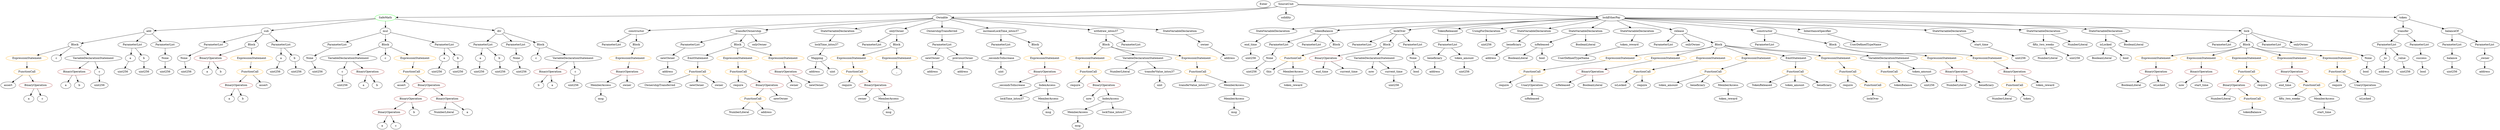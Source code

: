 strict digraph {
	graph [bb="0,0,11053,684"];
	node [label="\N"];
	Enter	[height=0.5,
		pos="5640.1,666",
		width=0.83628];
	Identifier__	[color=black,
		height=0.5,
		label=_,
		pos="4029.1,306",
		width=0.75];
	VariableDeclaration_c	[color=black,
		height=0.5,
		label=c,
		pos="1566.1,306",
		width=0.75];
	ElementaryTypeName_uint256_3	[color=black,
		height=0.5,
		label=uint256,
		pos="1566.1,234",
		width=1.0442];
	VariableDeclaration_c -> ElementaryTypeName_uint256_3	[pos="e,1566.1,252.1 1566.1,287.7 1566.1,280.41 1566.1,271.73 1566.1,263.54"];
	ExpressionStatement_Unnamed_2	[color=orange,
		height=0.5,
		label=ExpressionStatement,
		pos="141.1,378",
		width=2.458];
	FunctionCall_Unnamed_2	[color=orange,
		height=0.5,
		label=FunctionCall,
		pos="141.1,306",
		width=1.6125];
	ExpressionStatement_Unnamed_2 -> FunctionCall_Unnamed_2	[pos="e,141.1,324.1 141.1,359.7 141.1,352.41 141.1,343.73 141.1,335.54"];
	ElementaryTypeName_bool	[color=black,
		height=0.5,
		label=bool,
		pos="10728,306",
		width=0.76697];
	BinaryOperation_Unnamed_19	[color=brown,
		height=0.5,
		label=BinaryOperation,
		pos="9741.1,306",
		width=1.9867];
	Identifier_now_1	[color=black,
		height=0.5,
		label=now,
		pos="9649.1,234",
		width=0.75];
	BinaryOperation_Unnamed_19 -> Identifier_now_1	[pos="e,9666.4,248.2 9719.3,288.41 9706.2,278.42 9689.4,265.64 9675.5,255.09"];
	Identifier_start_time	[color=black,
		height=0.5,
		label=start_time,
		pos="9741.1,234",
		width=1.3076];
	BinaryOperation_Unnamed_19 -> Identifier_start_time	[pos="e,9741.1,252.1 9741.1,287.7 9741.1,280.41 9741.1,271.73 9741.1,263.54"];
	Parameter_None_3	[color=black,
		height=0.5,
		label=None,
		pos="767.1,378",
		width=0.85014];
	ElementaryTypeName_uint256_13	[color=black,
		height=0.5,
		label=uint256,
		pos="767.1,306",
		width=1.0442];
	Parameter_None_3 -> ElementaryTypeName_uint256_13	[pos="e,767.1,324.1 767.1,359.7 767.1,352.41 767.1,343.73 767.1,335.54"];
	Identifier_isLocked	[color=black,
		height=0.5,
		label=isLocked,
		pos="10460,162",
		width=1.2521];
	Identifier_a_7	[color=black,
		height=0.5,
		label=a,
		pos="118.1,162",
		width=0.75];
	ParameterList_Unnamed_19	[color=black,
		height=0.5,
		label=ParameterList,
		pos="7853.1,450",
		width=1.7095];
	ParameterList_Unnamed_22	[color=black,
		height=0.5,
		label=ParameterList,
		pos="9829.1,450",
		width=1.7095];
	Identifier_assert	[color=black,
		height=0.5,
		label=assert,
		pos="1881.1,234",
		width=0.89172];
	ElementaryTypeName_uint_2	[color=black,
		height=0.5,
		label=uint,
		pos="5185.1,234",
		width=0.75];
	Parameter_balance	[color=black,
		height=0.5,
		label=balance,
		pos="10850,378",
		width=1.0719];
	ElementaryTypeName_uint256_15	[color=black,
		height=0.5,
		label=uint256,
		pos="10850,306",
		width=1.0442];
	Parameter_balance -> ElementaryTypeName_uint256_15	[pos="e,10850,324.1 10850,359.7 10850,352.41 10850,343.73 10850,335.54"];
	NumberLiteral_Unnamed_6	[color=black,
		height=0.5,
		label=NumberLiteral,
		pos="8691.1,234",
		width=1.765];
	BinaryOperation_Unnamed_23	[color=brown,
		height=0.5,
		label=BinaryOperation,
		pos="7050.1,306",
		width=1.9867];
	Identifier_isReleased_1	[color=black,
		height=0.5,
		label=isReleased,
		pos="6918.1,234",
		width=1.3907];
	BinaryOperation_Unnamed_23 -> Identifier_isReleased_1	[pos="e,6945.4,249.46 7020.5,289.29 7001.2,279.08 6976,265.69 6955.4,254.77"];
	BooleanLiteral_Unnamed_5	[color=black,
		height=0.5,
		label=BooleanLiteral,
		pos="7050.1,234",
		width=1.7788];
	BinaryOperation_Unnamed_23 -> BooleanLiteral_Unnamed_5	[pos="e,7050.1,252.1 7050.1,287.7 7050.1,280.41 7050.1,271.73 7050.1,263.54"];
	FunctionDefinition_constructor	[color=black,
		height=0.5,
		label=constructor,
		pos="2883.1,522",
		width=1.4877];
	ParameterList_Unnamed_13	[color=black,
		height=0.5,
		label=ParameterList,
		pos="2771.1,450",
		width=1.7095];
	FunctionDefinition_constructor -> ParameterList_Unnamed_13	[pos="e,2796.4,466.81 2858.5,505.64 2843.1,496.02 2823,483.47 2806,472.82"];
	Block_Unnamed_4	[color=black,
		height=0.5,
		label=Block,
		pos="2883.1,450",
		width=0.90558];
	FunctionDefinition_constructor -> Block_Unnamed_4	[pos="e,2883.1,468.1 2883.1,503.7 2883.1,496.41 2883.1,487.73 2883.1,479.54"];
	BooleanLiteral_Unnamed_4	[color=black,
		height=0.5,
		label=BooleanLiteral,
		pos="9425.1,234",
		width=1.7788];
	ExpressionStatement_Unnamed_19	[color=orange,
		height=0.5,
		label=ExpressionStatement,
		pos="7231.1,378",
		width=2.458];
	FunctionCall_Unnamed_16	[color=orange,
		height=0.5,
		label=FunctionCall,
		pos="6780.1,306",
		width=1.6125];
	ExpressionStatement_Unnamed_19 -> FunctionCall_Unnamed_16	[pos="e,6832.1,314.36 7166.2,365.39 7155.5,363.54 7144.5,361.69 7134.1,360 7032.6,343.5 6914.3,326.18 6843.4,316"];
	Parameter_a_1	[color=black,
		height=0.5,
		label=a,
		pos="2200.1,378",
		width=0.75];
	ElementaryTypeName_uint256_4	[color=black,
		height=0.5,
		label=uint256,
		pos="2195.1,306",
		width=1.0442];
	Parameter_a_1 -> ElementaryTypeName_uint256_4	[pos="e,2196.3,324.1 2198.9,359.7 2198.3,352.41 2197.7,343.73 2197.1,335.54"];
	Identifier_require_2	[color=black,
		height=0.5,
		label=require,
		pos="4819.1,234",
		width=1.0026];
	Identifier_require_7	[color=black,
		height=0.5,
		label=require,
		pos="8208.1,234",
		width=1.0026];
	Parameter_a_2	[color=black,
		height=0.5,
		label=a,
		pos="1284.1,378",
		width=0.75];
	ElementaryTypeName_uint256_8	[color=black,
		height=0.5,
		label=uint256,
		pos="1264.1,306",
		width=1.0442];
	Parameter_a_2 -> ElementaryTypeName_uint256_8	[pos="e,1269,324.28 1279.3,360.05 1277.1,352.6 1274.6,343.64 1272.2,335.22"];
	ElementaryTypeName_bool_3	[color=black,
		height=0.5,
		label=bool,
		pos="10465,306",
		width=0.76697];
	StateVariableDeclaration_Unnamed_7	[color=black,
		height=0.5,
		label=StateVariableDeclaration,
		pos="5678.1,522",
		width=2.8184];
	VariableDeclaration_end_time	[color=black,
		height=0.5,
		label=end_time,
		pos="5579.1,450",
		width=1.2382];
	StateVariableDeclaration_Unnamed_7 -> VariableDeclaration_end_time	[pos="e,5600.5,466.12 5654.1,504.05 5640.7,494.56 5623.8,482.63 5609.5,472.49"];
	ParameterList_Unnamed_5	[color=black,
		height=0.5,
		label=ParameterList,
		pos="977.1,450",
		width=1.7095];
	Parameter_None_2	[color=black,
		height=0.5,
		label=None,
		pos="853.1,378",
		width=0.85014];
	ParameterList_Unnamed_5 -> Parameter_None_2	[pos="e,874.78,391.24 949.58,433.46 930.38,422.63 904.71,408.14 884.68,396.83"];
	ElementaryTypeName_uint256_18	[color=black,
		height=0.5,
		label=uint256,
		pos="8949.1,378",
		width=1.0442];
	Parameter_b_2	[color=black,
		height=0.5,
		label=b,
		pos="1356.1,378",
		width=0.75];
	ElementaryTypeName_uint256_9	[color=black,
		height=0.5,
		label=uint256,
		pos="1357.1,306",
		width=1.0442];
	Parameter_b_2 -> ElementaryTypeName_uint256_9	[pos="e,1356.9,324.1 1356.3,359.7 1356.5,352.41 1356.6,343.73 1356.7,335.54"];
	FunctionCall_Unnamed_10	[color=orange,
		height=0.5,
		label=FunctionCall,
		pos="5772.1,378",
		width=1.6125];
	Identifier_this	[color=black,
		height=0.5,
		label=this,
		pos="5658.1,306",
		width=0.75];
	FunctionCall_Unnamed_10 -> Identifier_this	[pos="e,5677.3,318.8 5746.8,361.46 5729.1,350.59 5705.4,336.04 5686.9,324.71"];
	MemberAccess_Unnamed_6	[color=black,
		height=0.5,
		label=MemberAccess,
		pos="5772.1,306",
		width=1.9174];
	FunctionCall_Unnamed_10 -> MemberAccess_Unnamed_6	[pos="e,5772.1,324.1 5772.1,359.7 5772.1,352.41 5772.1,343.73 5772.1,335.54"];
	ParameterList_Unnamed_21	[color=black,
		height=0.5,
		label=ParameterList,
		pos="5703.1,450",
		width=1.7095];
	Parameter_None_4	[color=black,
		height=0.5,
		label=None,
		pos="5665.1,378",
		width=0.85014];
	ParameterList_Unnamed_21 -> Parameter_None_4	[pos="e,5674,395.31 5693.9,432.05 5689.5,424.03 5684.2,414.26 5679.4,405.3"];
	ElementaryTypeName_uint_1	[color=black,
		height=0.5,
		label=uint,
		pos="4496.1,306",
		width=0.75];
	Identifier_TokenReleased	[color=black,
		height=0.5,
		label=TokenReleased,
		pos="7820.1,234",
		width=1.8897];
	VariableDeclaration_isReleased	[color=black,
		height=0.5,
		label=isReleased,
		pos="6883.1,450",
		width=1.3907];
	BooleanLiteral_Unnamed_2	[color=black,
		height=0.5,
		label=BooleanLiteral,
		pos="6773.1,378",
		width=1.7788];
	VariableDeclaration_isReleased -> BooleanLiteral_Unnamed_2	[pos="e,6798.1,394.89 6859.2,433.81 6844.1,424.2 6824.3,411.61 6807.6,400.92"];
	ElementaryTypeName_bool_2	[color=black,
		height=0.5,
		label=bool,
		pos="6883.1,378",
		width=0.76697];
	VariableDeclaration_isReleased -> ElementaryTypeName_bool_2	[pos="e,6883.1,396.1 6883.1,431.7 6883.1,424.41 6883.1,415.73 6883.1,407.54"];
	Identifier_token_amount_1	[color=black,
		height=0.5,
		label=token_amount,
		pos="7970.1,234",
		width=1.765];
	Identifier_owner_3	[color=black,
		height=0.5,
		label=owner,
		pos="3594.1,234",
		width=0.93331];
	UserDefinedTypeName_Unnamed	[color=black,
		height=0.5,
		label=UserDefinedTypeName,
		pos="8295.1,450",
		width=2.7214];
	FunctionCall_Unnamed_8	[color=orange,
		height=0.5,
		label=FunctionCall,
		pos="5353.1,306",
		width=1.6125];
	Identifier_transferValue_intou37	[color=black,
		height=0.5,
		label=transferValue_intou37,
		pos="5338.1,234",
		width=2.555];
	FunctionCall_Unnamed_8 -> Identifier_transferValue_intou37	[pos="e,5341.8,252.1 5349.4,287.7 5347.8,280.32 5345.9,271.52 5344.2,263.25"];
	MemberAccess_Unnamed_4	[color=black,
		height=0.5,
		label=MemberAccess,
		pos="5517.1,234",
		width=1.9174];
	FunctionCall_Unnamed_8 -> MemberAccess_Unnamed_4	[pos="e,5482.3,249.87 5386.3,290.83 5410.9,280.32 5444.8,265.87 5471.9,254.31"];
	FunctionDefinition_tokenBalance	[color=black,
		height=0.5,
		label=tokenBalance,
		pos="5900.1,522",
		width=1.6679];
	FunctionDefinition_tokenBalance -> ParameterList_Unnamed_21	[pos="e,5741.2,464.52 5862.6,507.67 5831.2,496.5 5786.1,480.48 5751.8,468.32"];
	ParameterList_Unnamed_20	[color=black,
		height=0.5,
		label=ParameterList,
		pos="5844.1,450",
		width=1.7095];
	FunctionDefinition_tokenBalance -> ParameterList_Unnamed_20	[pos="e,5857.5,467.79 5886.5,504.05 5879.9,495.8 5871.9,485.7 5864.5,476.54"];
	Block_Unnamed_10	[color=black,
		height=0.5,
		label=Block,
		pos="5956.1,450",
		width=0.90558];
	FunctionDefinition_tokenBalance -> Block_Unnamed_10	[pos="e,5943.4,466.83 5913.7,504.05 5920.5,495.56 5928.8,485.11 5936.3,475.73"];
	Identifier_require_1	[color=black,
		height=0.5,
		label=require,
		pos="3345.1,234",
		width=1.0026];
	Identifier_isLocked_2	[color=black,
		height=0.5,
		label=isLocked,
		pos="7177.1,234",
		width=1.2521];
	Identifier_OwnershipTransferred	[color=black,
		height=0.5,
		label=OwnershipTransferred,
		pos="2992.1,234",
		width=2.6243];
	Identifier_token_amount	[color=black,
		height=0.5,
		label=token_amount,
		pos="7394.1,234",
		width=1.765];
	Identifier_fifty_two_weeks	[color=black,
		height=0.5,
		label=fifty_two_weeks,
		pos="10168,162",
		width=2.0145];
	Identifier_require_6	[color=black,
		height=0.5,
		label=require,
		pos="6656.1,234",
		width=1.0026];
	Identifier_require_5	[color=black,
		height=0.5,
		label=require,
		pos="7276.1,234",
		width=1.0026];
	ParameterList_Unnamed_26	[color=black,
		height=0.5,
		label=ParameterList,
		pos="7406.1,450",
		width=1.7095];
	Identifier_now	[color=black,
		height=0.5,
		label=now,
		pos="4864.1,162",
		width=0.75];
	FunctionCall_Unnamed	[color=orange,
		height=0.5,
		label=FunctionCall,
		pos="1895.1,306",
		width=1.6125];
	FunctionCall_Unnamed -> Identifier_assert	[pos="e,1884.5,252.1 1891.6,287.7 1890.2,280.32 1888.4,271.52 1886.8,263.25"];
	BinaryOperation_Unnamed_1	[color=brown,
		height=0.5,
		label=BinaryOperation,
		pos="2003.1,234",
		width=1.9867];
	FunctionCall_Unnamed -> BinaryOperation_Unnamed_1	[pos="e,1978.2,251.14 1919.3,289.29 1933.9,279.88 1952.6,267.76 1968.6,257.36"];
	ElementaryTypeName_address_2	[color=black,
		height=0.5,
		label=address,
		pos="5484.1,378",
		width=1.0996];
	FunctionCall_Unnamed_18	[color=orange,
		height=0.5,
		label=FunctionCall,
		pos="8320.1,234",
		width=1.6125];
	Identifier_lockOver	[color=black,
		height=0.5,
		label=lockOver,
		pos="8320.1,162",
		width=1.2521];
	FunctionCall_Unnamed_18 -> Identifier_lockOver	[pos="e,8320.1,180.1 8320.1,215.7 8320.1,208.41 8320.1,199.73 8320.1,191.54"];
	NumberLiteral_Unnamed_1	[color=black,
		height=0.5,
		label=NumberLiteral,
		pos="3348.1,90",
		width=1.765];
	ElementaryTypeName_address_4	[color=black,
		height=0.5,
		label=address,
		pos="4186.1,306",
		width=1.0996];
	BinaryOperation_Unnamed_14	[color=brown,
		height=0.5,
		label=BinaryOperation,
		pos="4691.1,306",
		width=1.9867];
	Identifier__secondsToIncrease	[color=black,
		height=0.5,
		label=_secondsToIncrease,
		pos="4528.1,234",
		width=2.458];
	BinaryOperation_Unnamed_14 -> Identifier__secondsToIncrease	[pos="e,4564.7,250.72 4656.1,289.98 4632.5,279.81 4600.9,266.26 4575,255.16"];
	IndexAccess_Unnamed	[color=black,
		height=0.5,
		label=IndexAccess,
		pos="4694.1,234",
		width=1.6402];
	BinaryOperation_Unnamed_14 -> IndexAccess_Unnamed	[pos="e,4693.4,252.1 4691.8,287.7 4692.2,280.41 4692.5,271.73 4692.9,263.54"];
	ElementaryTypeName_uint256_7	[color=black,
		height=0.5,
		label=uint256,
		pos="2600.1,234",
		width=1.0442];
	ContractDefinition_SafeMath	[color=green,
		height=0.5,
		label=SafeMath,
		pos="1764.1,594",
		width=1.2798];
	FunctionDefinition_add	[color=black,
		height=0.5,
		label=add,
		pos="697.1,522",
		width=0.75];
	ContractDefinition_SafeMath -> FunctionDefinition_add	[pos="e,724.14,524.77 1718.9,590.04 1542.3,578.45 899.82,536.3 735.56,525.52"];
	FunctionDefinition_sub	[color=black,
		height=0.5,
		label=sub,
		pos="1217.1,522",
		width=0.75];
	ContractDefinition_SafeMath -> FunctionDefinition_sub	[pos="e,1243.7,526.4 1720.7,587.45 1616.4,574.1 1353,540.39 1254.8,527.82"];
	FunctionDefinition_mul	[color=black,
		height=0.5,
		label=mul,
		pos="1764.1,522",
		width=0.75];
	ContractDefinition_SafeMath -> FunctionDefinition_mul	[pos="e,1764.1,540.1 1764.1,575.7 1764.1,568.41 1764.1,559.73 1764.1,551.54"];
	FunctionDefinition_div	[color=black,
		height=0.5,
		label=div,
		pos="2283.1,522",
		width=0.75];
	ContractDefinition_SafeMath -> FunctionDefinition_div	[pos="e,2256.7,526.57 1807,587.21 1906.5,573.8 2151.4,540.77 2245.4,528.08"];
	ExpressionStatement_Unnamed_22	[color=orange,
		height=0.5,
		label=ExpressionStatement,
		pos="7426.1,378",
		width=2.458];
	ExpressionStatement_Unnamed_22 -> BinaryOperation_Unnamed_23	[pos="e,7106.5,317.5 7362.3,365.13 7294.3,352.47 7187.1,332.51 7117.7,319.59"];
	Identifier_a	[color=black,
		height=0.5,
		label=a,
		pos="1666.1,234",
		width=0.75];
	ExpressionStatement_Unnamed_18	[color=orange,
		height=0.5,
		label=ExpressionStatement,
		pos="7621.1,378",
		width=2.458];
	FunctionCall_Unnamed_15	[color=orange,
		height=0.5,
		label=FunctionCall,
		pos="7276.1,306",
		width=1.6125];
	ExpressionStatement_Unnamed_18 -> FunctionCall_Unnamed_15	[pos="e,7323.6,316.64 7560.2,364.65 7496.7,351.75 7397.7,331.67 7334.9,318.93"];
	NumberLiteral_Unnamed_2	[color=black,
		height=0.5,
		label=NumberLiteral,
		pos="5011.1,306",
		width=1.765];
	ExpressionStatement_Unnamed_12	[color=orange,
		height=0.5,
		label=ExpressionStatement,
		pos="8610.1,378",
		width=2.458];
	BinaryOperation_Unnamed_17	[color=brown,
		height=0.5,
		label=BinaryOperation,
		pos="8691.1,306",
		width=1.9867];
	ExpressionStatement_Unnamed_12 -> BinaryOperation_Unnamed_17	[pos="e,8671.7,323.79 8629.7,360.05 8639.8,351.37 8652.2,340.64 8663.2,331.11"];
	ContractDefinition_Ownable	[color=black,
		height=0.5,
		label=Ownable,
		pos="4233.1,594",
		width=1.2105];
	ContractDefinition_Ownable -> FunctionDefinition_constructor	[pos="e,2935.9,525.74 4189.7,590.75 3992.8,580.54 3182.4,538.52 2947.3,526.33"];
	FunctionDefinition_transferOwnership	[color=black,
		height=0.5,
		label=transferOwnership,
		pos="3390.1,522",
		width=2.1947];
	ContractDefinition_Ownable -> FunctionDefinition_transferOwnership	[pos="e,3463.2,529.07 4190.4,589.46 4058,578.46 3652,544.75 3474.6,530.01"];
	StateVariableDeclaration_Unnamed_1	[color=black,
		height=0.5,
		label=StateVariableDeclaration,
		pos="3771.1,522",
		width=2.8184];
	ContractDefinition_Ownable -> StateVariableDeclaration_Unnamed_1	[pos="e,3846.6,534.43 4192.5,586.85 4118,575.56 3957.8,551.29 3857.8,536.14"];
	ModifierDefinition_onlyOwner	[color=black,
		height=0.5,
		label=onlyOwner,
		pos="4029.1,522",
		width=1.4323];
	ContractDefinition_Ownable -> ModifierDefinition_onlyOwner	[pos="e,4064.9,535.28 4200.3,581.75 4166.6,570.18 4113.8,552.05 4075.7,538.99"];
	EventDefinition_OwnershipTransferred	[color=black,
		height=0.5,
		label=OwnershipTransferred,
		pos="4233.1,522",
		width=2.6243];
	ContractDefinition_Ownable -> EventDefinition_OwnershipTransferred	[pos="e,4233.1,540.1 4233.1,575.7 4233.1,568.41 4233.1,559.73 4233.1,551.54"];
	FunctionDefinition_increaseLockTime_intou37	[color=black,
		height=0.5,
		label=increaseLockTime_intou37,
		pos="4496.1,522",
		width=3.0956];
	ContractDefinition_Ownable -> FunctionDefinition_increaseLockTime_intou37	[pos="e,4439.8,537.97 4269.1,583.41 4310.1,572.49 4378.1,554.42 4428.9,540.88"];
	FunctionDefinition_withdraw_intou37	[color=black,
		height=0.5,
		label=withdraw_intou37,
		pos="4955.1,522",
		width=2.1392];
	ContractDefinition_Ownable -> FunctionDefinition_withdraw_intou37	[pos="e,4884.9,529.81 4275.3,588.91 4391.9,577.6 4720,545.8 4873.7,530.89"];
	StateVariableDeclaration_Unnamed	[color=black,
		height=0.5,
		label=StateVariableDeclaration,
		pos="5277.1,522",
		width=2.8184];
	ContractDefinition_Ownable -> StateVariableDeclaration_Unnamed	[pos="e,5184.6,529.8 4276,590.28 4396.6,582.62 4748.7,560.12 5041.1,540 5084.4,537.02 5132.1,533.61 5173.2,530.63"];
	Block_Unnamed_3	[color=black,
		height=0.5,
		label=Block,
		pos="356.1,450",
		width=0.90558];
	FunctionDefinition_add -> Block_Unnamed_3	[pos="e,386.38,457.21 671.47,515.74 612.93,503.72 468.96,474.17 397.59,459.52"];
	ParameterList_Unnamed_6	[color=black,
		height=0.5,
		label=ParameterList,
		pos="626.1,450",
		width=1.7095];
	FunctionDefinition_add -> ParameterList_Unnamed_6	[pos="e,643.04,467.7 682.39,506.5 673.35,497.59 661.54,485.94 651.07,475.62"];
	ParameterList_Unnamed_7	[color=black,
		height=0.5,
		label=ParameterList,
		pos="767.1,450",
		width=1.7095];
	FunctionDefinition_add -> ParameterList_Unnamed_7	[pos="e,750.4,467.7 711.61,506.5 720.52,497.59 732.16,485.94 742.49,475.62"];
	ExpressionStatement_Unnamed_4	[color=orange,
		height=0.5,
		label=ExpressionStatement,
		pos="3834.1,378",
		width=2.458];
	FunctionCall_Unnamed_3	[color=orange,
		height=0.5,
		label=FunctionCall,
		pos="3862.1,306",
		width=1.6125];
	ExpressionStatement_Unnamed_4 -> FunctionCall_Unnamed_3	[pos="e,3855.3,324.1 3841,359.7 3844,352.15 3847.7,343.12 3851,334.68"];
	ElementaryTypeName_uint256_21	[color=black,
		height=0.5,
		label=uint256,
		pos="6530.1,306",
		width=1.0442];
	ElementaryTypeName_uint256_17	[color=black,
		height=0.5,
		label=uint256,
		pos="6622.1,450",
		width=1.0442];
	EmitStatement_Unnamed	[color=black,
		height=0.5,
		label=EmitStatement,
		pos="3168.1,378",
		width=1.7788];
	FunctionCall_Unnamed_6	[color=orange,
		height=0.5,
		label=FunctionCall,
		pos="3160.1,306",
		width=1.6125];
	EmitStatement_Unnamed -> FunctionCall_Unnamed_6	[pos="e,3162.1,324.1 3166.1,359.7 3165.3,352.41 3164.3,343.73 3163.4,335.54"];
	FunctionDefinition_lockOver	[color=black,
		height=0.5,
		label=lockOver,
		pos="6238.1,522",
		width=1.2521];
	ParameterList_Unnamed_24	[color=black,
		height=0.5,
		label=ParameterList,
		pos="6069.1,450",
		width=1.7095];
	FunctionDefinition_lockOver -> ParameterList_Unnamed_24	[pos="e,6103.6,465.27 6207.5,508.32 6181.4,497.52 6143.5,481.83 6114,469.6"];
	Block_Unnamed_12	[color=black,
		height=0.5,
		label=Block,
		pos="6181.1,450",
		width=0.90558];
	FunctionDefinition_lockOver -> Block_Unnamed_12	[pos="e,6194.1,466.99 6224.6,504.41 6217.6,495.83 6208.9,485.19 6201.2,475.67"];
	ParameterList_Unnamed_25	[color=black,
		height=0.5,
		label=ParameterList,
		pos="6295.1,450",
		width=1.7095];
	FunctionDefinition_lockOver -> ParameterList_Unnamed_25	[pos="e,6281.3,467.96 6251.6,504.41 6258.3,496.16 6266.6,486.01 6274.1,476.78"];
	BinaryOperation_Unnamed_3	[color=brown,
		height=0.5,
		label=BinaryOperation,
		pos="1923.1,162",
		width=1.9867];
	BinaryOperation_Unnamed_4	[color=brown,
		height=0.5,
		label=BinaryOperation,
		pos="1819.1,90",
		width=1.9867];
	BinaryOperation_Unnamed_3 -> BinaryOperation_Unnamed_4	[pos="e,1843.5,107.39 1899,144.76 1885.3,135.55 1868,123.88 1852.9,113.77"];
	Identifier_b_1	[color=black,
		height=0.5,
		label=b,
		pos="1936.1,90",
		width=0.75];
	BinaryOperation_Unnamed_3 -> Identifier_b_1	[pos="e,1932.9,108.1 1926.3,143.7 1927.7,136.32 1929.3,127.52 1930.9,119.25"];
	ExpressionStatement_Unnamed_21	[color=orange,
		height=0.5,
		label=ExpressionStatement,
		pos="7816.1,378",
		width=2.458];
	FunctionCall_Unnamed_20	[color=orange,
		height=0.5,
		label=FunctionCall,
		pos="7596.1,306",
		width=1.6125];
	ExpressionStatement_Unnamed_21 -> FunctionCall_Unnamed_20	[pos="e,7635.4,319.52 7769.7,362.24 7733.5,350.7 7683.2,334.7 7646,322.88"];
	Identifier_assert_2	[color=black,
		height=0.5,
		label=assert,
		pos="32.102,234",
		width=0.89172];
	ElementaryTypeName_address_7	[color=black,
		height=0.5,
		label=address,
		pos="3674.1,306",
		width=1.0996];
	Identifier_beneficiary	[color=black,
		height=0.5,
		label=beneficiary,
		pos="8824.1,234",
		width=1.4184];
	Identifier_end_time	[color=black,
		height=0.5,
		label=end_time,
		pos="10103,234",
		width=1.2382];
	Block_Unnamed_2	[color=black,
		height=0.5,
		label=Block,
		pos="1151.1,450",
		width=0.90558];
	BinaryOperation_Unnamed_7	[color=brown,
		height=0.5,
		label=BinaryOperation,
		pos="973.1,378",
		width=1.9867];
	Block_Unnamed_2 -> BinaryOperation_Unnamed_7	[pos="e,1010.5,393.71 1125.2,438.82 1098,428.11 1054.5,411.01 1021,397.84"];
	ExpressionStatement_Unnamed_1	[color=orange,
		height=0.5,
		label=ExpressionStatement,
		pos="1151.1,378",
		width=2.458];
	Block_Unnamed_2 -> ExpressionStatement_Unnamed_1	[pos="e,1151.1,396.1 1151.1,431.7 1151.1,424.41 1151.1,415.73 1151.1,407.54"];
	ParameterList_Unnamed_1	[color=black,
		height=0.5,
		label=ParameterList,
		pos="1542.1,450",
		width=1.7095];
	Parameter_None	[color=black,
		height=0.5,
		label=None,
		pos="1432.1,378",
		width=0.85014];
	ParameterList_Unnamed_1 -> Parameter_None	[pos="e,1452.2,391.78 1517.1,433.12 1500.7,422.66 1479.1,408.93 1461.8,397.91"];
	NumberLiteral_Unnamed_3	[color=black,
		height=0.5,
		label=NumberLiteral,
		pos="9068.1,378",
		width=1.765];
	ExpressionStatement_Unnamed_17	[color=orange,
		height=0.5,
		label=ExpressionStatement,
		pos="9551.1,378",
		width=2.458];
	BinaryOperation_Unnamed_21	[color=brown,
		height=0.5,
		label=BinaryOperation,
		pos="9551.1,306",
		width=1.9867];
	ExpressionStatement_Unnamed_17 -> BinaryOperation_Unnamed_21	[pos="e,9551.1,324.1 9551.1,359.7 9551.1,352.41 9551.1,343.73 9551.1,335.54"];
	Parameter_newOwner	[color=black,
		height=0.5,
		label=newOwner,
		pos="3035.1,378",
		width=1.4046];
	ElementaryTypeName_address_5	[color=black,
		height=0.5,
		label=address,
		pos="3035.1,306",
		width=1.0996];
	Parameter_newOwner -> ElementaryTypeName_address_5	[pos="e,3035.1,324.1 3035.1,359.7 3035.1,352.41 3035.1,343.73 3035.1,335.54"];
	ElementaryTypeName_uint256_12	[color=black,
		height=0.5,
		label=uint256,
		pos="674.1,306",
		width=1.0442];
	Parameter_a	[color=black,
		height=0.5,
		label=a,
		pos="2030.1,378",
		width=0.75];
	ElementaryTypeName_uint256	[color=black,
		height=0.5,
		label=uint256,
		pos="2009.1,306",
		width=1.0442];
	Parameter_a -> ElementaryTypeName_uint256	[pos="e,2014.3,324.28 2025,360.05 2022.8,352.6 2020.1,343.64 2017.6,335.22"];
	Identifier_msg_1	[color=black,
		height=0.5,
		label=msg,
		pos="4014.1,90",
		width=0.75];
	Mapping_Unnamed	[color=black,
		height=0.5,
		label=Mapping,
		pos="3684.1,378",
		width=1.2105];
	Mapping_Unnamed -> ElementaryTypeName_address_7	[pos="e,3676.5,324.1 3681.6,359.7 3680.6,352.32 3679.3,343.52 3678.1,335.25"];
	ElementaryTypeName_uint	[color=black,
		height=0.5,
		label=uint,
		pos="3759.1,306",
		width=0.75];
	Mapping_Unnamed -> ElementaryTypeName_uint	[pos="e,3744.2,320.93 3701.1,361.12 3711.5,351.47 3724.8,339.04 3736,328.52"];
	FunctionCall_Unnamed_7	[color=orange,
		height=0.5,
		label=FunctionCall,
		pos="4871.1,306",
		width=1.6125];
	FunctionCall_Unnamed_7 -> Identifier_require_2	[pos="e,4831.2,251.31 4858.5,288.05 4852.4,279.77 4844.8,269.62 4838,260.42"];
	BinaryOperation_Unnamed_15	[color=brown,
		height=0.5,
		label=BinaryOperation,
		pos="4945.1,234",
		width=1.9867];
	FunctionCall_Unnamed_7 -> BinaryOperation_Unnamed_15	[pos="e,4927.4,251.71 4888.6,288.41 4897.8,279.76 4909.2,269 4919.3,259.42"];
	ExpressionStatement_Unnamed_9	[color=orange,
		height=0.5,
		label=ExpressionStatement,
		pos="4886.1,378",
		width=2.458];
	ExpressionStatement_Unnamed_9 -> FunctionCall_Unnamed_7	[pos="e,4874.8,324.1 4882.4,359.7 4880.8,352.32 4878.9,343.52 4877.2,335.25"];
	BinaryOperation_Unnamed_22	[color=brown,
		height=0.5,
		label=BinaryOperation,
		pos="5920.1,378",
		width=1.9867];
	Identifier_end_time_1	[color=black,
		height=0.5,
		label=end_time,
		pos="5904.1,306",
		width=1.2382];
	BinaryOperation_Unnamed_22 -> Identifier_end_time_1	[pos="e,5908,324.1 5916.1,359.7 5914.5,352.32 5912.5,343.52 5910.6,335.25"];
	Identifier_current_time	[color=black,
		height=0.5,
		label=current_time,
		pos="6024.1,306",
		width=1.5848];
	BinaryOperation_Unnamed_22 -> Identifier_current_time	[pos="e,6000.8,322.67 5944.2,360.76 5958.3,351.27 5976.3,339.15 5991.7,328.82"];
	NumberLiteral_Unnamed_5	[color=black,
		height=0.5,
		label=NumberLiteral,
		pos="8894.1,162",
		width=1.765];
	Identifier_owner_1	[color=black,
		height=0.5,
		label=owner,
		pos="3893.1,162",
		width=0.93331];
	BinaryOperation_Unnamed_13	[color=brown,
		height=0.5,
		label=BinaryOperation,
		pos="3545.1,306",
		width=1.9867];
	BinaryOperation_Unnamed_13 -> Identifier_owner_3	[pos="e,3582.7,251.31 3557,288.05 3562.7,279.85 3569.7,269.83 3576.1,260.71"];
	Identifier_newOwner_2	[color=black,
		height=0.5,
		label=newOwner,
		pos="3696.1,234",
		width=1.4046];
	BinaryOperation_Unnamed_13 -> Identifier_newOwner_2	[pos="e,3666.1,248.9 3578.2,289.64 3601.1,279.05 3631.6,264.92 3655.8,253.68"];
	EventDefinition_TokenReleased	[color=black,
		height=0.5,
		label=TokenReleased,
		pos="6448.1,522",
		width=1.8897];
	ParameterList_Unnamed_18	[color=black,
		height=0.5,
		label=ParameterList,
		pos="6448.1,450",
		width=1.7095];
	EventDefinition_TokenReleased -> ParameterList_Unnamed_18	[pos="e,6448.1,468.1 6448.1,503.7 6448.1,496.41 6448.1,487.73 6448.1,479.54"];
	ParameterList_Unnamed_10	[color=black,
		height=0.5,
		label=ParameterList,
		pos="10568,450",
		width=1.7095];
	Parameter__to	[color=black,
		height=0.5,
		label=_to,
		pos="10551,378",
		width=0.75];
	ParameterList_Unnamed_10 -> Parameter__to	[pos="e,10555,396.1 10564,431.7 10562,424.32 10560,415.52 10558,407.25"];
	Parameter__value	[color=black,
		height=0.5,
		label=_value,
		pos="10633,378",
		width=0.96103];
	ParameterList_Unnamed_10 -> Parameter__value	[pos="e,10619,394.51 10584,432.41 10592,423.53 10602,412.44 10611,402.67"];
	ElementaryTypeName_uint256_20	[color=black,
		height=0.5,
		label=uint256,
		pos="9187.1,378",
		width=1.0442];
	VariableDeclaration_beneficiary_1	[color=black,
		height=0.5,
		label=beneficiary,
		pos="6397.1,378",
		width=1.4184];
	ParameterList_Unnamed_18 -> VariableDeclaration_beneficiary_1	[pos="e,6409.3,395.79 6435.8,432.05 6429.8,423.89 6422.5,413.91 6415.9,404.82"];
	VariableDeclaration_token_amount	[color=black,
		height=0.5,
		label=token_amount,
		pos="6530.1,378",
		width=1.765];
	ParameterList_Unnamed_18 -> VariableDeclaration_token_amount	[pos="e,6510.9,395.39 6467.1,432.76 6477.6,423.82 6490.8,412.55 6502.4,402.64"];
	Identifier_newOwner_1	[color=black,
		height=0.5,
		label=newOwner,
		pos="3155.1,234",
		width=1.4046];
	BooleanLiteral_Unnamed	[color=black,
		height=0.5,
		label=BooleanLiteral,
		pos="9307.1,378",
		width=1.7788];
	Identifier_b_2	[color=black,
		height=0.5,
		label=b,
		pos="2443.1,234",
		width=0.75];
	Identifier_require	[color=black,
		height=0.5,
		label=require,
		pos="3827.1,234",
		width=1.0026];
	ParameterList_Unnamed_15	[color=black,
		height=0.5,
		label=ParameterList,
		pos="3131.1,450",
		width=1.7095];
	FunctionDefinition_transferOwnership -> ParameterList_Unnamed_15	[pos="e,3175,462.85 3340.5,507.59 3296.2,495.63 3231.6,478.16 3185.9,465.8"];
	Block_Unnamed_6	[color=black,
		height=0.5,
		label=Block,
		pos="3339.1,450",
		width=0.90558];
	FunctionDefinition_transferOwnership -> Block_Unnamed_6	[pos="e,3350.6,466.83 3377.8,504.05 3371.6,495.65 3364.1,485.32 3357.3,476.02"];
	ModifierInvocation_onlyOwner	[color=black,
		height=0.5,
		label=onlyOwner,
		pos="3441.1,450",
		width=1.4323];
	FunctionDefinition_transferOwnership -> ModifierInvocation_onlyOwner	[pos="e,3428.9,467.79 3402.4,504.05 3408.4,495.89 3415.7,485.91 3422.3,476.82"];
	VariableDeclaration_token_reward	[color=black,
		height=0.5,
		label=token_reward,
		pos="7239.1,450",
		width=1.7095];
	UserDefinedTypeName_Unnamed_1	[color=black,
		height=0.5,
		label=UserDefinedTypeName,
		pos="7027.1,378",
		width=2.7214];
	VariableDeclaration_token_reward -> UserDefinedTypeName_Unnamed_1	[pos="e,7073.4,394.3 7199.2,435.83 7166.7,425.09 7120.3,409.78 7083.9,397.76"];
	ParameterList_Unnamed_16	[color=black,
		height=0.5,
		label=ParameterList,
		pos="4496.1,450",
		width=1.7095];
	Parameter__secondsToIncrease	[color=black,
		height=0.5,
		label=_secondsToIncrease,
		pos="4496.1,378",
		width=2.458];
	ParameterList_Unnamed_16 -> Parameter__secondsToIncrease	[pos="e,4496.1,396.1 4496.1,431.7 4496.1,424.41 4496.1,415.73 4496.1,407.54"];
	Block_Unnamed_3 -> ExpressionStatement_Unnamed_2	[pos="e,186.69,393.84 328.43,439.99 295.54,429.28 239.78,411.13 197.63,397.41"];
	Identifier_c_4	[color=black,
		height=0.5,
		label=c,
		pos="274.1,378",
		width=0.75];
	Block_Unnamed_3 -> Identifier_c_4	[pos="e,290.23,392.77 339.11,434.5 327.45,424.54 311.78,411.17 298.75,400.04"];
	VariableDeclarationStatement_Unnamed_2	[color=black,
		height=0.5,
		label=VariableDeclarationStatement,
		pos="438.1,378",
		width=3.3174];
	Block_Unnamed_3 -> VariableDeclarationStatement_Unnamed_2	[pos="e,417.95,396.2 373.09,434.5 383.59,425.54 397.32,413.81 409.46,403.45"];
	Block_Unnamed_10 -> FunctionCall_Unnamed_10	[pos="e,5809,392.23 5930.6,438.24 5925.5,436.13 5920.1,433.97 5915.1,432 5883.4,419.58 5847.6,406.28 5819.6,396.11"];
	MemberAccess_Unnamed_1	[color=black,
		height=0.5,
		label=MemberAccess,
		pos="4014.1,162",
		width=1.9174];
	MemberAccess_Unnamed_1 -> Identifier_msg_1	[pos="e,4014.1,108.1 4014.1,143.7 4014.1,136.41 4014.1,127.73 4014.1,119.54"];
	VariableDeclaration_isLocked	[color=black,
		height=0.5,
		label=isLocked,
		pos="9328.1,450",
		width=1.2521];
	VariableDeclaration_isLocked -> BooleanLiteral_Unnamed	[pos="e,9312.2,396.1 9322.9,431.7 9320.7,424.24 9318,415.32 9315.5,406.97"];
	ElementaryTypeName_bool_1	[color=black,
		height=0.5,
		label=bool,
		pos="9417.1,378",
		width=0.76697];
	VariableDeclaration_isLocked -> ElementaryTypeName_bool_1	[pos="e,9400.1,392.37 9347.9,433.46 9360.6,423.45 9377.3,410.32 9391.1,399.46"];
	ElementaryTypeName_bool_4	[color=black,
		height=0.5,
		label=bool,
		pos="6331.1,306",
		width=0.76697];
	Identifier_a_2	[color=black,
		height=0.5,
		label=a,
		pos="1783.1,18",
		width=0.75];
	Identifier_require_3	[color=black,
		height=0.5,
		label=require,
		pos="10336,234",
		width=1.0026];
	Identifier_a_3	[color=black,
		height=0.5,
		label=a,
		pos="2515.1,234",
		width=0.75];
	Block_Unnamed_11	[color=black,
		height=0.5,
		label=Block,
		pos="9941.1,450",
		width=0.90558];
	Block_Unnamed_11 -> ExpressionStatement_Unnamed_17	[pos="e,9616.2,390.56 9916.7,437.73 9911.3,435.57 9905.6,433.51 9900.1,432 9791.4,402.18 9760.4,413.63 9649.1,396 9642,394.88 9634.7,393.67 \
9627.3,392.44"];
	ExpressionStatement_Unnamed_15	[color=orange,
		height=0.5,
		label=ExpressionStatement,
		pos="9746.1,378",
		width=2.458];
	Block_Unnamed_11 -> ExpressionStatement_Unnamed_15	[pos="e,9791.5,393.81 9916,438.32 9910.8,436.17 9905.3,433.97 9900.1,432 9868,419.83 9831.7,407.27 9802.4,397.44"];
	ExpressionStatement_Unnamed_14	[color=orange,
		height=0.5,
		label=ExpressionStatement,
		pos="9941.1,378",
		width=2.458];
	Block_Unnamed_11 -> ExpressionStatement_Unnamed_14	[pos="e,9941.1,396.1 9941.1,431.7 9941.1,424.41 9941.1,415.73 9941.1,407.54"];
	ExpressionStatement_Unnamed_16	[color=orange,
		height=0.5,
		label=ExpressionStatement,
		pos="10136,378",
		width=2.458];
	Block_Unnamed_11 -> ExpressionStatement_Unnamed_16	[pos="e,10091,393.81 9966.2,438.32 9971.4,436.17 9976.9,433.97 9982.1,432 10014,419.83 10051,407.27 10080,397.44"];
	ExpressionStatement_Unnamed_13	[color=orange,
		height=0.5,
		label=ExpressionStatement,
		pos="10331,378",
		width=2.458];
	Block_Unnamed_11 -> ExpressionStatement_Unnamed_13	[pos="e,10266,390.56 9965.5,437.73 9970.9,435.57 9976.6,433.51 9982.1,432 10091,402.18 10122,413.63 10233,396 10240,394.88 10248,393.67 \
10255,392.44"];
	Block_Unnamed	[color=black,
		height=0.5,
		label=Block,
		pos="1764.1,450",
		width=0.90558];
	VariableDeclarationStatement_Unnamed	[color=black,
		height=0.5,
		label=VariableDeclarationStatement,
		pos="1600.1,378",
		width=3.3174];
	Block_Unnamed -> VariableDeclarationStatement_Unnamed	[pos="e,1638.5,395.4 1738.8,438.22 1715,428.04 1678.6,412.5 1649.1,399.89"];
	Identifier_c_1	[color=black,
		height=0.5,
		label=c,
		pos="1764.1,378",
		width=0.75];
	Block_Unnamed -> Identifier_c_1	[pos="e,1764.1,396.1 1764.1,431.7 1764.1,424.41 1764.1,415.73 1764.1,407.54"];
	ExpressionStatement_Unnamed	[color=orange,
		height=0.5,
		label=ExpressionStatement,
		pos="1897.1,378",
		width=2.458];
	Block_Unnamed -> ExpressionStatement_Unnamed	[pos="e,1866.2,395.25 1787.3,436.81 1806.2,426.82 1833.6,412.45 1856.2,400.53"];
	Parameter_b	[color=black,
		height=0.5,
		label=b,
		pos="2102.1,378",
		width=0.75];
	ElementaryTypeName_uint256_1	[color=black,
		height=0.5,
		label=uint256,
		pos="2102.1,306",
		width=1.0442];
	Parameter_b -> ElementaryTypeName_uint256_1	[pos="e,2102.1,324.1 2102.1,359.7 2102.1,352.41 2102.1,343.73 2102.1,335.54"];
	VariableDeclaration_lockTime_intou37	[color=black,
		height=0.5,
		label=lockTime_intou37,
		pos="3721.1,450",
		width=2.1669];
	VariableDeclaration_lockTime_intou37 -> Mapping_Unnamed	[pos="e,3693.1,396.1 3712,431.7 3707.9,423.98 3703,414.71 3698.4,406.11"];
	FunctionCall_Unnamed_15 -> Identifier_isLocked_2	[pos="e,7198.5,250.1 7253.6,289.12 7240.1,279.52 7222.6,267.16 7207.8,256.67"];
	FunctionCall_Unnamed_15 -> Identifier_require_5	[pos="e,7276.1,252.1 7276.1,287.7 7276.1,280.41 7276.1,271.73 7276.1,263.54"];
	Parameter_None_1	[color=black,
		height=0.5,
		label=None,
		pos="2362.1,378",
		width=0.85014];
	ElementaryTypeName_uint256_6	[color=black,
		height=0.5,
		label=uint256,
		pos="2381.1,306",
		width=1.0442];
	Parameter_None_1 -> ElementaryTypeName_uint256_6	[pos="e,2376.4,324.28 2366.7,360.05 2368.7,352.6 2371.2,343.64 2373.4,335.22"];
	Parameter_success	[color=black,
		height=0.5,
		label=success,
		pos="10727,378",
		width=1.1135];
	Parameter_success -> ElementaryTypeName_bool	[pos="e,10728,324.1 10727,359.7 10727,352.41 10728,343.73 10728,335.54"];
	ParameterList_Unnamed_23	[color=black,
		height=0.5,
		label=ParameterList,
		pos="10053,450",
		width=1.7095];
	Parameter_None_5	[color=black,
		height=0.5,
		label=None,
		pos="10468,378",
		width=0.85014];
	ParameterList_Unnamed_23 -> Parameter_None_5	[pos="e,10445,390.21 10098,437.31 10106,435.35 10115,433.48 10123,432 10257,407.85 10296,431.05 10428,396 10430,395.47 10432,394.86 10434,\
394.19"];
	Identifier_tokenBalance_1	[color=black,
		height=0.5,
		label=tokenBalance,
		pos="8456.1,234",
		width=1.6679];
	ParameterList_Unnamed_14	[color=black,
		height=0.5,
		label=ParameterList,
		pos="3917.1,450",
		width=1.7095];
	FunctionCall_Unnamed_5	[color=orange,
		height=0.5,
		label=FunctionCall,
		pos="3408.1,162",
		width=1.6125];
	FunctionCall_Unnamed_5 -> NumberLiteral_Unnamed_1	[pos="e,3362.6,107.96 3393.9,144.41 3386.7,136.08 3377.9,125.8 3369.9,116.49"];
	ElementaryTypeName_address_6	[color=black,
		height=0.5,
		label=address,
		pos="3469.1,90",
		width=1.0996];
	FunctionCall_Unnamed_5 -> ElementaryTypeName_address_6	[pos="e,3455.2,106.99 3422.6,144.41 3430.1,135.74 3439.5,124.97 3447.9,115.38"];
	Identifier_lockTime_intou37	[color=black,
		height=0.5,
		label=lockTime_intou37,
		pos="4530.1,162",
		width=2.1669];
	VariableDeclaration_newOwner	[color=black,
		height=0.5,
		label=newOwner,
		pos="4186.1,378",
		width=1.4046];
	VariableDeclaration_newOwner -> ElementaryTypeName_address_4	[pos="e,4186.1,324.1 4186.1,359.7 4186.1,352.41 4186.1,343.73 4186.1,335.54"];
	ParameterList_Unnamed_2	[color=black,
		height=0.5,
		label=ParameterList,
		pos="2213.1,450",
		width=1.7095];
	ParameterList_Unnamed_2 -> Parameter_a_1	[pos="e,2203.3,396.1 2209.9,431.7 2208.5,424.32 2206.9,415.52 2205.3,407.25"];
	Parameter_b_1	[color=black,
		height=0.5,
		label=b,
		pos="2278.1,378",
		width=0.75];
	ParameterList_Unnamed_2 -> Parameter_b_1	[pos="e,2264.6,393.57 2228.5,432.41 2237,423.28 2247.6,411.81 2256.9,401.85"];
	Identifier_token_reward_2	[color=black,
		height=0.5,
		label=token_reward,
		pos="7665.1,162",
		width=1.7095];
	FunctionCall_Unnamed_6 -> Identifier_OwnershipTransferred	[pos="e,3030.3,250.93 3126.5,291 3102,280.79 3068.4,266.79 3040.9,255.34"];
	FunctionCall_Unnamed_6 -> Identifier_newOwner_1	[pos="e,3156.3,252.1 3158.9,287.7 3158.3,280.41 3157.7,271.73 3157.1,263.54"];
	Identifier_owner_2	[color=black,
		height=0.5,
		label=owner,
		pos="3257.1,234",
		width=0.93331];
	FunctionCall_Unnamed_6 -> Identifier_owner_2	[pos="e,3237.8,248.93 3182.1,289.12 3195.9,279.19 3213.7,266.3 3228.6,255.6"];
	FunctionCall_Unnamed_3 -> Identifier_require	[pos="e,3835.5,251.79 3853.6,288.05 3849.7,280.23 3845,270.75 3840.6,261.98"];
	BinaryOperation_Unnamed_11	[color=brown,
		height=0.5,
		label=BinaryOperation,
		pos="3953.1,234",
		width=1.9867];
	FunctionCall_Unnamed_3 -> BinaryOperation_Unnamed_11	[pos="e,3931.5,251.63 3883.2,288.76 3894.9,279.79 3909.6,268.49 3922.5,258.56"];
	BinaryOperation_Unnamed_4 -> Identifier_a_2	[pos="e,1791.4,35.145 1810.2,71.697 1806.1,63.752 1801.2,54.158 1796.7,45.344"];
	Identifier_c	[color=black,
		height=0.5,
		label=c,
		pos="1855.1,18",
		width=0.75];
	BinaryOperation_Unnamed_4 -> Identifier_c	[pos="e,1846.8,35.145 1828,71.697 1832.1,63.752 1837,54.158 1841.6,45.344"];
	ParameterList_Unnamed_12	[color=black,
		height=0.5,
		label=ParameterList,
		pos="4233.1,450",
		width=1.7095];
	ParameterList_Unnamed_12 -> VariableDeclaration_newOwner	[pos="e,4197.4,395.79 4221.7,432.05 4216.3,423.97 4209.7,414.12 4203.6,405.11"];
	VariableDeclaration_previousOwner	[color=black,
		height=0.5,
		label=previousOwner,
		pos="4322.1,378",
		width=1.8759];
	ParameterList_Unnamed_12 -> VariableDeclaration_previousOwner	[pos="e,4301.3,395.39 4253.7,432.76 4265.2,423.73 4279.7,412.33 4292.4,402.35"];
	VariableDeclarationStatement_Unnamed_3	[color=black,
		height=0.5,
		label=VariableDeclarationStatement,
		pos="5112.1,378",
		width=3.3174];
	VariableDeclarationStatement_Unnamed_3 -> NumberLiteral_Unnamed_2	[pos="e,5034.3,323.07 5087.7,360.05 5074.5,350.92 5058,339.51 5043.7,329.63"];
	VariableDeclaration_transferValue_intou37	[color=black,
		height=0.5,
		label=transferValue_intou37,
		pos="5185.1,306",
		width=2.555];
	VariableDeclarationStatement_Unnamed_3 -> VariableDeclaration_transferValue_intou37	[pos="e,5167.3,324.03 5129.8,360.05 5138.6,351.61 5149.4,341.22 5159.1,331.89"];
	Parameter_a_3	[color=black,
		height=0.5,
		label=a,
		pos="602.1,378",
		width=0.75];
	ParameterList_Unnamed_6 -> Parameter_a_3	[pos="e,607.8,395.62 620.17,431.7 617.54,424.04 614.39,414.85 611.46,406.3"];
	Parameter_b_3	[color=black,
		height=0.5,
		label=b,
		pos="674.1,378",
		width=0.75];
	ParameterList_Unnamed_6 -> Parameter_b_3	[pos="e,663.25,394.83 637.72,432.05 643.43,423.73 650.42,413.54 656.74,404.32"];
	ElementaryTypeName_uint256_10	[color=black,
		height=0.5,
		label=uint256,
		pos="860.1,306",
		width=1.0442];
	BinaryOperation_Unnamed_18	[color=brown,
		height=0.5,
		label=BinaryOperation,
		pos="9878.1,234",
		width=1.9867];
	NumberLiteral_Unnamed_7	[color=black,
		height=0.5,
		label=NumberLiteral,
		pos="9808.1,162",
		width=1.765];
	BinaryOperation_Unnamed_18 -> NumberLiteral_Unnamed_7	[pos="e,9824.9,179.79 9861.2,216.05 9852.6,207.54 9842.2,197.07 9832.8,187.68"];
	FunctionCall_Unnamed_13	[color=orange,
		height=0.5,
		label=FunctionCall,
		pos="9948.1,162",
		width=1.6125];
	BinaryOperation_Unnamed_18 -> FunctionCall_Unnamed_13	[pos="e,9931.8,179.31 9895,216.05 9903.7,207.42 9914.3,196.76 9923.8,187.27"];
	ExpressionStatement_Unnamed_15 -> BinaryOperation_Unnamed_19	[pos="e,9742.3,324.1 9744.9,359.7 9744.3,352.41 9743.7,343.73 9743.1,335.54"];
	BooleanLiteral_Unnamed_3	[color=black,
		height=0.5,
		label=BooleanLiteral,
		pos="7050.1,450",
		width=1.7788];
	ElementaryTypeName_address	[color=black,
		height=0.5,
		label=address,
		pos="10991,306",
		width=1.0996];
	PragmaDirective_solidity	[color=black,
		height=0.5,
		label=solidity,
		pos="5741.1,594",
		width=1.0442];
	Identifier_token	[color=black,
		height=0.5,
		label=token,
		pos="9007.1,162",
		width=0.864];
	Parameter_None_6	[color=black,
		height=0.5,
		label=None,
		pos="6297.1,378",
		width=0.85014];
	Parameter_None_6 -> ElementaryTypeName_bool_4	[pos="e,6323.1,323.47 6305.2,360.41 6309.1,352.39 6313.8,342.57 6318.2,333.54"];
	ElementaryTypeName_uint256_2	[color=black,
		height=0.5,
		label=uint256,
		pos="1450.1,306",
		width=1.0442];
	Parameter_None -> ElementaryTypeName_uint256_2	[pos="e,1445.7,324.1 1436.6,359.7 1438.4,352.32 1440.7,343.52 1442.8,335.25"];
	Identifier_beneficiary_1	[color=black,
		height=0.5,
		label=beneficiary,
		pos="7527.1,234",
		width=1.4184];
	UsingForDeclaration_Unnamed	[color=black,
		height=0.5,
		label=UsingForDeclaration,
		pos="6622.1,522",
		width=2.4303];
	UsingForDeclaration_Unnamed -> ElementaryTypeName_uint256_17	[pos="e,6622.1,468.1 6622.1,503.7 6622.1,496.41 6622.1,487.73 6622.1,479.54"];
	Identifier_newOwner	[color=black,
		height=0.5,
		label=newOwner,
		pos="3535.1,162",
		width=1.4046];
	BinaryOperation_Unnamed_11 -> Identifier_owner_1	[pos="e,3906.7,178.83 3938.6,216.05 3931.2,207.47 3922.1,196.89 3914,187.44"];
	BinaryOperation_Unnamed_11 -> MemberAccess_Unnamed_1	[pos="e,3999.5,179.79 3967.9,216.05 3975.1,207.71 3984,197.49 3992.1,188.25"];
	Identifier_isLocked_1	[color=black,
		height=0.5,
		label=isLocked,
		pos="9552.1,234",
		width=1.2521];
	Identifier_start_time_1	[color=black,
		height=0.5,
		label=start_time,
		pos="10328,90",
		width=1.3076];
	ElementaryTypeName_address_1	[color=black,
		height=0.5,
		label=address,
		pos="10550,306",
		width=1.0996];
	FunctionCall_Unnamed_12	[color=orange,
		height=0.5,
		label=FunctionCall,
		pos="9941.1,306",
		width=1.6125];
	ExpressionStatement_Unnamed_14 -> FunctionCall_Unnamed_12	[pos="e,9941.1,324.1 9941.1,359.7 9941.1,352.41 9941.1,343.73 9941.1,335.54"];
	FunctionDefinition_sub -> ParameterList_Unnamed_5	[pos="e,1019.6,463.4 1192.8,513.9 1154.9,502.86 1081,481.3 1030.4,466.53"];
	FunctionDefinition_sub -> Block_Unnamed_2	[pos="e,1165.5,466.31 1203.1,506.15 1194.5,497 1183.2,485.05 1173.4,474.62"];
	ParameterList_Unnamed_4	[color=black,
		height=0.5,
		label=ParameterList,
		pos="1284.1,450",
		width=1.7095];
	FunctionDefinition_sub -> ParameterList_Unnamed_4	[pos="e,1268.1,467.7 1231,506.5 1239.4,497.67 1250.4,486.17 1260.2,475.92"];
	UnaryOperation_Unnamed_1	[color=black,
		height=0.5,
		label=UnaryOperation,
		pos="6780.1,234",
		width=1.9452];
	Identifier_isReleased	[color=black,
		height=0.5,
		label=isReleased,
		pos="6780.1,162",
		width=1.3907];
	UnaryOperation_Unnamed_1 -> Identifier_isReleased	[pos="e,6780.1,180.1 6780.1,215.7 6780.1,208.41 6780.1,199.73 6780.1,191.54"];
	Identifier_a_5	[color=black,
		height=0.5,
		label=a,
		pos="958.1,306",
		width=0.75];
	BinaryOperation_Unnamed_7 -> Identifier_a_5	[pos="e,961.77,324.1 969.39,359.7 967.81,352.32 965.93,343.52 964.16,335.25"];
	Identifier_b_4	[color=black,
		height=0.5,
		label=b,
		pos="1030.1,306",
		width=0.75];
	BinaryOperation_Unnamed_7 -> Identifier_b_4	[pos="e,1017.6,322.36 986.9,360.05 993.99,351.35 1002.8,340.59 1010.5,331.03"];
	StateVariableDeclaration_Unnamed_3	[color=black,
		height=0.5,
		label=StateVariableDeclaration,
		pos="6829.1,522",
		width=2.8184];
	VariableDeclaration_beneficiary	[color=black,
		height=0.5,
		label=beneficiary,
		pos="6741.1,450",
		width=1.4184];
	StateVariableDeclaration_Unnamed_3 -> VariableDeclaration_beneficiary	[pos="e,6761,466.83 6807.8,504.05 6796.5,495.03 6782.3,483.79 6770,473.99"];
	ModifierInvocation_onlyOwner_2	[color=black,
		height=0.5,
		label=onlyOwner,
		pos="7537.1,450",
		width=1.4323];
	VariableDeclarationStatement_Unnamed_4	[color=black,
		height=0.5,
		label=VariableDeclarationStatement,
		pos="6129.1,378",
		width=3.3174];
	Identifier_now_2	[color=black,
		height=0.5,
		label=now,
		pos="6126.1,306",
		width=0.75];
	VariableDeclarationStatement_Unnamed_4 -> Identifier_now_2	[pos="e,6126.8,324.1 6128.4,359.7 6128,352.41 6127.7,343.73 6127.3,335.54"];
	VariableDeclaration_current_time	[color=black,
		height=0.5,
		label=current_time,
		pos="6228.1,306",
		width=1.5848];
	VariableDeclarationStatement_Unnamed_4 -> VariableDeclaration_current_time	[pos="e,6205.7,322.83 6153.1,360.05 6166.1,350.85 6182.3,339.35 6196.4,329.41"];
	ParameterList_Unnamed_4 -> Parameter_a_2	[pos="e,1284.1,396.1 1284.1,431.7 1284.1,424.41 1284.1,415.73 1284.1,407.54"];
	ParameterList_Unnamed_4 -> Parameter_b_2	[pos="e,1341.6,393.11 1301.2,432.41 1310.8,423.06 1322.9,411.26 1333.3,401.13"];
	ExpressionStatement_Unnamed_11	[color=orange,
		height=0.5,
		label=ExpressionStatement,
		pos="8805.1,378",
		width=2.458];
	BinaryOperation_Unnamed_16	[color=brown,
		height=0.5,
		label=BinaryOperation,
		pos="8951.1,306",
		width=1.9867];
	ExpressionStatement_Unnamed_11 -> BinaryOperation_Unnamed_16	[pos="e,8918.8,322.5 8838.6,360.94 8859.4,350.97 8886.3,338.08 8908.6,327.39"];
	VariableDeclaration_owner	[color=black,
		height=0.5,
		label=owner,
		pos="5352.1,450",
		width=0.93331];
	VariableDeclaration_owner -> ElementaryTypeName_address_2	[pos="e,5459.2,392.18 5375.4,436.65 5395.9,425.77 5426,409.79 5449.4,397.41"];
	ExpressionStatement_Unnamed_6	[color=orange,
		height=0.5,
		label=ExpressionStatement,
		pos="3339.1,378",
		width=2.458];
	FunctionCall_Unnamed_4	[color=orange,
		height=0.5,
		label=FunctionCall,
		pos="3345.1,306",
		width=1.6125];
	ExpressionStatement_Unnamed_6 -> FunctionCall_Unnamed_4	[pos="e,3343.6,324.1 3340.6,359.7 3341.2,352.41 3342,343.73 3342.7,335.54"];
	StateVariableDeclaration_Unnamed_5	[color=black,
		height=0.5,
		label=StateVariableDeclaration,
		pos="7050.1,522",
		width=2.8184];
	StateVariableDeclaration_Unnamed_5 -> VariableDeclaration_isReleased	[pos="e,6914.8,464.28 7011.8,504.94 6986,494.12 6951.9,479.84 6925.3,468.7"];
	StateVariableDeclaration_Unnamed_5 -> BooleanLiteral_Unnamed_3	[pos="e,7050.1,468.1 7050.1,503.7 7050.1,496.41 7050.1,487.73 7050.1,479.54"];
	Block_Unnamed_9	[color=black,
		height=0.5,
		label=Block,
		pos="8146.1,450",
		width=0.90558];
	Block_Unnamed_9 -> ExpressionStatement_Unnamed_12	[pos="e,8545.9,390.72 8170.6,437.78 8176.2,435.56 8182.3,433.47 8188.1,432 8328.6,396.49 8368.7,416.39 8512.1,396 8519.5,394.95 8527.1,\
393.78 8534.7,392.55"];
	Block_Unnamed_9 -> ExpressionStatement_Unnamed_11	[pos="e,8741.7,390.97 8170.6,437.6 8176.2,435.39 8182.3,433.35 8188.1,432 8413.4,379.98 8477.6,423.8 8707.1,396 8714.7,395.08 8722.7,393.96 \
8730.6,392.74"];
	VariableDeclarationStatement_Unnamed -> VariableDeclaration_c	[pos="e,1574.2,323.62 1591.7,359.7 1587.9,351.87 1583.3,342.44 1579.1,333.73"];
	BinaryOperation_Unnamed	[color=brown,
		height=0.5,
		label=BinaryOperation,
		pos="1683.1,306",
		width=1.9867];
	VariableDeclarationStatement_Unnamed -> BinaryOperation_Unnamed	[pos="e,1663.5,323.55 1620.2,360.05 1630.6,351.31 1643.4,340.49 1654.8,330.9"];
	BinaryOperation_Unnamed_9	[color=brown,
		height=0.5,
		label=BinaryOperation,
		pos="154.1,234",
		width=1.9867];
	BinaryOperation_Unnamed_9 -> Identifier_a_7	[pos="e,126.4,179.14 145.2,215.7 141.12,207.75 136.18,198.16 131.65,189.34"];
	Identifier_c_3	[color=black,
		height=0.5,
		label=c,
		pos="190.1,162",
		width=0.75];
	BinaryOperation_Unnamed_9 -> Identifier_c_3	[pos="e,181.8,179.14 163,215.7 167.09,207.75 172.02,198.16 176.55,189.34"];
	FunctionCall_Unnamed_21	[color=orange,
		height=0.5,
		label=FunctionCall,
		pos="7972.1,306",
		width=1.6125];
	FunctionCall_Unnamed_21 -> Identifier_TokenReleased	[pos="e,7852.9,250.09 7940.6,290.5 7918.2,280.16 7887.7,266.14 7863,254.78"];
	FunctionCall_Unnamed_21 -> Identifier_token_amount_1	[pos="e,7970.6,252.1 7971.6,287.7 7971.4,280.41 7971.2,271.73 7970.9,263.54"];
	Identifier_beneficiary_2	[color=black,
		height=0.5,
		label=beneficiary,
		pos="8103.1,234",
		width=1.4184];
	FunctionCall_Unnamed_21 -> Identifier_beneficiary_2	[pos="e,8075.9,249.51 8000.2,289.98 8019.4,279.74 8045,266.07 8065.8,254.92"];
	Identifier_msg_4	[color=black,
		height=0.5,
		label=msg,
		pos="5517.1,90",
		width=0.75];
	EmitStatement_Unnamed_1	[color=black,
		height=0.5,
		label=EmitStatement,
		pos="7987.1,378",
		width=1.7788];
	EmitStatement_Unnamed_1 -> FunctionCall_Unnamed_21	[pos="e,7975.8,324.1 7983.4,359.7 7981.8,352.32 7979.9,343.52 7978.2,335.25"];
	FunctionCall_Unnamed_9	[color=orange,
		height=0.5,
		label=FunctionCall,
		pos="8951.1,234",
		width=1.6125];
	FunctionCall_Unnamed_9 -> NumberLiteral_Unnamed_5	[pos="e,8907.8,179.79 8937.3,216.05 8930.6,207.8 8922.4,197.7 8914.9,188.54"];
	FunctionCall_Unnamed_9 -> Identifier_token	[pos="e,8994.4,178.83 8964.7,216.05 8971.5,207.56 8979.8,197.11 8987.3,187.73"];
	Block_Unnamed_13	[color=black,
		height=0.5,
		label=Block,
		pos="7652.1,450",
		width=0.90558];
	Block_Unnamed_13 -> ExpressionStatement_Unnamed_19	[pos="e,7295.9,390.6 7625.2,439.52 7616.6,436.77 7607,433.99 7598.1,432 7480.4,405.79 7448.3,414.31 7329.1,396 7322,394.9 7314.5,393.71 \
7307.1,392.48"];
	Block_Unnamed_13 -> ExpressionStatement_Unnamed_22	[pos="e,7473.6,393.54 7624.4,440.23 7615.9,437.58 7606.6,434.66 7598.1,432 7560.3,420.23 7517.8,407.13 7484.5,396.9"];
	Block_Unnamed_13 -> ExpressionStatement_Unnamed_18	[pos="e,7628.8,396.28 7644.6,432.05 7641.2,424.43 7637.1,415.23 7633.3,406.65"];
	Block_Unnamed_13 -> ExpressionStatement_Unnamed_21	[pos="e,7779.2,394.74 7677.4,438.22 7701.7,427.82 7739.2,411.84 7769,399.09"];
	Block_Unnamed_13 -> EmitStatement_Unnamed_1	[pos="e,7939,390.24 7682.7,443.05 7731.5,433.5 7829.9,413.99 7913.1,396 7917.9,394.95 7923,393.85 7928,392.72"];
	ExpressionStatement_Unnamed_20	[color=orange,
		height=0.5,
		label=ExpressionStatement,
		pos="8158.1,378",
		width=2.458];
	Block_Unnamed_13 -> ExpressionStatement_Unnamed_20	[pos="e,8093.3,390.64 7683.6,444.87 7709.9,441.42 7748.5,436.38 7782.1,432 7905.6,415.92 7936.9,414.65 8060.1,396 8067.2,394.92 8074.7,\
393.74 8082.1,392.52"];
	VariableDeclarationStatement_Unnamed_5	[color=black,
		height=0.5,
		label=VariableDeclarationStatement,
		pos="8384.1,378",
		width=3.3174];
	Block_Unnamed_13 -> VariableDeclarationStatement_Unnamed_5	[pos="e,8298.8,390.91 7683.6,444.4 7709.9,440.67 7748.4,435.49 7782.1,432 7991.8,410.32 8045.4,417.78 8255.1,396 8265.6,394.91 8276.6,\
393.65 8287.5,392.32"];
	Block_Unnamed_8	[color=black,
		height=0.5,
		label=Block,
		pos="4955.1,450",
		width=0.90558];
	Block_Unnamed_8 -> ExpressionStatement_Unnamed_9	[pos="e,4903,396.13 4940.1,433.81 4931.6,425.14 4920.7,414.05 4910.9,404.12"];
	Block_Unnamed_8 -> VariableDeclarationStatement_Unnamed_3	[pos="e,5075.1,395.51 4980,437.91 5002.7,427.79 5036.8,412.56 5064.7,400.13"];
	ExpressionStatement_Unnamed_10	[color=orange,
		height=0.5,
		label=ExpressionStatement,
		pos="5338.1,378",
		width=2.458];
	Block_Unnamed_8 -> ExpressionStatement_Unnamed_10	[pos="e,5273,390.52 4979.5,437.74 4984.9,435.58 4990.6,433.52 4996.1,432 5101.8,402.79 5131.9,413.37 5240.1,396 5247.2,394.86 5254.5,393.65 \
5261.9,392.41"];
	ElementaryTypeName_uint256_11	[color=black,
		height=0.5,
		label=uint256,
		pos="581.1,306",
		width=1.0442];
	MemberAccess_Unnamed_3	[color=black,
		height=0.5,
		label=MemberAccess,
		pos="4815.1,90",
		width=1.9174];
	Identifier_msg_3	[color=black,
		height=0.5,
		label=msg,
		pos="4815.1,18",
		width=0.75];
	MemberAccess_Unnamed_3 -> Identifier_msg_3	[pos="e,4815.1,36.104 4815.1,71.697 4815.1,64.407 4815.1,55.726 4815.1,47.536"];
	FunctionCall_Unnamed_20 -> Identifier_token_amount	[pos="e,7433.1,248.53 7558.6,292 7526.2,280.78 7479.2,264.5 7443.8,252.21"];
	FunctionCall_Unnamed_20 -> Identifier_beneficiary_1	[pos="e,7543.3,251.47 7579.8,288.41 7571.2,279.78 7560.7,269.06 7551.2,259.5"];
	MemberAccess_Unnamed_8	[color=black,
		height=0.5,
		label=MemberAccess,
		pos="7665.1,234",
		width=1.9174];
	FunctionCall_Unnamed_20 -> MemberAccess_Unnamed_8	[pos="e,7648.4,251.96 7612.5,288.41 7620.8,279.91 7631.2,269.37 7640.5,259.91"];
	BinaryOperation_Unnamed_16 -> FunctionCall_Unnamed_9	[pos="e,8951.1,252.1 8951.1,287.7 8951.1,280.41 8951.1,271.73 8951.1,263.54"];
	Identifier_token_reward	[color=black,
		height=0.5,
		label=token_reward,
		pos="9089.1,234",
		width=1.7095];
	BinaryOperation_Unnamed_16 -> Identifier_token_reward	[pos="e,9059.5,250.01 8981.7,289.46 9001.7,279.36 9027.8,266.07 9049.4,255.16"];
	Block_Unnamed_5	[color=black,
		height=0.5,
		label=Block,
		pos="4029.1,450",
		width=0.90558];
	Block_Unnamed_5 -> ExpressionStatement_Unnamed_4	[pos="e,3879.5,393.81 4004,438.32 3998.8,436.17 3993.3,433.97 3988.1,432 3956,419.83 3919.7,407.27 3890.4,397.44"];
	ExpressionStatement_Unnamed_5	[color=orange,
		height=0.5,
		label=ExpressionStatement,
		pos="4029.1,378",
		width=2.458];
	Block_Unnamed_5 -> ExpressionStatement_Unnamed_5	[pos="e,4029.1,396.1 4029.1,431.7 4029.1,424.41 4029.1,415.73 4029.1,407.54"];
	IndexAccess_Unnamed_1	[color=black,
		height=0.5,
		label=IndexAccess,
		pos="4968.1,162",
		width=1.6402];
	IndexAccess_Unnamed_1 -> MemberAccess_Unnamed_3	[pos="e,4848.4,106.21 4936.4,146.5 4913.9,136.19 4883.4,122.23 4858.6,110.89"];
	Identifier_lockTime_intou37_1	[color=black,
		height=0.5,
		label=lockTime_intou37,
		pos="4980.1,90",
		width=2.1669];
	IndexAccess_Unnamed_1 -> Identifier_lockTime_intou37_1	[pos="e,4977.2,108.1 4971.1,143.7 4972.3,136.32 4973.8,127.52 4975.3,119.25"];
	StateVariableDeclaration_Unnamed_1 -> VariableDeclaration_lockTime_intou37	[pos="e,3733.3,468.1 3758.7,503.7 3753.1,495.73 3746.2,486.1 3739.9,477.26"];
	Parameter_a_3 -> ElementaryTypeName_uint256_11	[pos="e,586.28,324.28 597.02,360.05 594.78,352.6 592.09,343.64 589.57,335.22"];
	ElementaryTypeName_address_8	[color=black,
		height=0.5,
		label=address,
		pos="6651.1,378",
		width=1.0996];
	VariableDeclaration_beneficiary -> ElementaryTypeName_address_8	[pos="e,6670.5,394.1 6720.7,433.12 6708.5,423.61 6692.8,411.39 6679.4,400.97"];
	ModifierDefinition_onlyOwner -> ParameterList_Unnamed_14	[pos="e,3942.1,466.64 4004.8,505.81 3989.3,496.13 3969,483.43 3951.8,472.7"];
	ModifierDefinition_onlyOwner -> Block_Unnamed_5	[pos="e,4029.1,468.1 4029.1,503.7 4029.1,496.41 4029.1,487.73 4029.1,479.54"];
	ElementaryTypeName_uint256_5	[color=black,
		height=0.5,
		label=uint256,
		pos="2288.1,306",
		width=1.0442];
	Parameter_b_1 -> ElementaryTypeName_uint256_5	[pos="e,2285.7,324.1 2280.6,359.7 2281.6,352.32 2282.9,343.52 2284.1,335.25"];
	Identifier_a_6	[color=black,
		height=0.5,
		label=a,
		pos="313.1,234",
		width=0.75];
	SourceUnit_Unnamed	[color=black,
		height=0.5,
		label=SourceUnit,
		pos="5741.1,666",
		width=1.46];
	SourceUnit_Unnamed -> ContractDefinition_SafeMath	[pos="e,1810.3,595.29 5703.4,653.02 5695.4,650.96 5687.1,649.13 5679.1,648 5479.6,619.77 2290.3,598.36 1821.5,595.36"];
	SourceUnit_Unnamed -> ContractDefinition_Ownable	[pos="e,4276.8,595.24 5703.4,653.17 5695.4,651.1 5687,649.22 5679.1,648 5403.5,605.74 4518.4,596.92 4288.2,595.32"];
	SourceUnit_Unnamed -> PragmaDirective_solidity	[pos="e,5741.1,612.1 5741.1,647.7 5741.1,640.41 5741.1,631.73 5741.1,623.54"];
	ContractDefinition_lockEtherPay	[color=black,
		height=0.5,
		label=lockEtherPay,
		pos="7161.1,594",
		width=1.6679];
	SourceUnit_Unnamed -> ContractDefinition_lockEtherPay	[pos="e,7102.2,597.91 5792.9,662.45 6009.4,651.77 6842.4,610.71 7090.8,598.47"];
	ContractDefinition_token	[color=black,
		height=0.5,
		label=token,
		pos="10639,594",
		width=0.864];
	SourceUnit_Unnamed -> ContractDefinition_token	[pos="e,10608,595.45 5793.6,664.25 6289.8,657.16 10146,602.05 10596,595.61"];
	ParameterList_Unnamed_15 -> Parameter_newOwner	[pos="e,3056.6,394.67 3108.8,432.76 3096.1,423.45 3079.8,411.61 3065.8,401.41"];
	ParameterList_Unnamed_3	[color=black,
		height=0.5,
		label=ParameterList,
		pos="2354.1,450",
		width=1.7095];
	ParameterList_Unnamed_3 -> Parameter_None_1	[pos="e,2360.1,396.1 2356.1,431.7 2356.9,424.41 2357.9,415.73 2358.8,407.54"];
	ElementaryTypeName_uint256_23	[color=black,
		height=0.5,
		label=uint256,
		pos="6228.1,234",
		width=1.0442];
	ElementaryTypeName_uint256_16	[color=black,
		height=0.5,
		label=uint256,
		pos="10645,306",
		width=1.0442];
	Identifier_msg	[color=black,
		height=0.5,
		label=msg,
		pos="2725.1,162",
		width=0.75];
	ExpressionStatement_Unnamed_7	[color=orange,
		height=0.5,
		label=ExpressionStatement,
		pos="3534.1,378",
		width=2.458];
	ExpressionStatement_Unnamed_7 -> BinaryOperation_Unnamed_13	[pos="e,3542.4,324.1 3536.8,359.7 3538,352.32 3539.4,343.52 3540.7,335.25"];
	VariableDeclaration_start_time	[color=black,
		height=0.5,
		label=start_time,
		pos="8779.1,450",
		width=1.3076];
	VariableDeclaration_start_time -> ElementaryTypeName_uint256_18	[pos="e,8921.2,390.48 8810.3,436.16 8838.5,424.53 8880.3,407.34 8910.6,394.85"];
	ElementaryTypeName_address_3	[color=black,
		height=0.5,
		label=address,
		pos="4322.1,306",
		width=1.0996];
	VariableDeclaration_previousOwner -> ElementaryTypeName_address_3	[pos="e,4322.1,324.1 4322.1,359.7 4322.1,352.41 4322.1,343.73 4322.1,335.54"];
	Parameter__to -> ElementaryTypeName_address_1	[pos="e,10550,324.1 10551,359.7 10551,352.41 10551,343.73 10551,335.54"];
	BinaryOperation_Unnamed_20	[color=brown,
		height=0.5,
		label=BinaryOperation,
		pos="10136,306",
		width=1.9867];
	ExpressionStatement_Unnamed_16 -> BinaryOperation_Unnamed_20	[pos="e,10136,324.1 10136,359.7 10136,352.41 10136,343.73 10136,335.54"];
	FunctionCall_Unnamed_1	[color=orange,
		height=0.5,
		label=FunctionCall,
		pos="1150.1,306",
		width=1.6125];
	ExpressionStatement_Unnamed_1 -> FunctionCall_Unnamed_1	[pos="e,1150.3,324.1 1150.9,359.7 1150.8,352.41 1150.6,343.73 1150.5,335.54"];
	ExpressionStatement_Unnamed_3	[color=orange,
		height=0.5,
		label=ExpressionStatement,
		pos="2847.1,378",
		width=2.458];
	Block_Unnamed_4 -> ExpressionStatement_Unnamed_3	[pos="e,2855.8,395.96 2874.6,432.41 2870.5,424.51 2865.5,414.85 2861,405.94"];
	ModifierInvocation_onlyOwner_1	[color=black,
		height=0.5,
		label=onlyOwner,
		pos="10184,450",
		width=1.4323];
	MemberAccess_Unnamed_7	[color=black,
		height=0.5,
		label=MemberAccess,
		pos="10328,162",
		width=1.9174];
	MemberAccess_Unnamed_7 -> Identifier_start_time_1	[pos="e,10328,108.1 10328,143.7 10328,136.41 10328,127.73 10328,119.54"];
	ParameterList_Unnamed_11	[color=black,
		height=0.5,
		label=ParameterList,
		pos="10709,450",
		width=1.7095];
	ParameterList_Unnamed_11 -> Parameter_success	[pos="e,10723,396.1 10714,431.7 10715,424.32 10718,415.52 10720,407.25"];
	Parameter_None_2 -> ElementaryTypeName_uint256_10	[pos="e,858.39,324.1 854.83,359.7 855.56,352.41 856.43,343.73 857.25,335.54"];
	ContractDefinition_lockEtherPay -> StateVariableDeclaration_Unnamed_7	[pos="e,5759.4,533.11 7101,592.12 6913.2,589.05 6320.5,576.89 5831.1,540 5811.5,538.52 5790.6,536.49 5770.7,534.35"];
	ContractDefinition_lockEtherPay -> FunctionDefinition_tokenBalance	[pos="e,5958.6,526.6 7102.2,589.92 6950.1,581.94 6532.2,559.86 6184.1,540 6110.9,535.83 6027.2,530.78 5969.7,527.28"];
	ContractDefinition_lockEtherPay -> FunctionDefinition_lockOver	[pos="e,6280,529.01 7102,590.25 6970.5,583.87 6643.7,566.54 6371.1,540 6344.7,537.43 6315.5,533.78 6291.1,530.52"];
	ContractDefinition_lockEtherPay -> EventDefinition_TokenReleased	[pos="e,6497.4,534.78 7101.7,590.65 6989,585.61 6736.4,571.56 6526.1,540 6520.4,539.15 6514.5,538.13 6508.7,537.01"];
	ContractDefinition_lockEtherPay -> UsingForDeclaration_Unnamed	[pos="e,6685.9,534.69 7104.8,587.24 7020.7,578.4 6857.3,560.38 6719.1,540 6712,538.95 6704.6,537.78 6697.1,536.57"];
	ContractDefinition_lockEtherPay -> StateVariableDeclaration_Unnamed_3	[pos="e,6892.6,536.4 7113.2,582.9 7058.4,571.34 6968,552.28 6903.9,538.77"];
	ContractDefinition_lockEtherPay -> StateVariableDeclaration_Unnamed_5	[pos="e,7076.5,539.63 7136.2,577.29 7121.3,567.92 7102.2,555.87 7085.8,545.51"];
	StateVariableDeclaration_Unnamed_2	[color=black,
		height=0.5,
		label=StateVariableDeclaration,
		pos="7271.1,522",
		width=2.8184];
	ContractDefinition_lockEtherPay -> StateVariableDeclaration_Unnamed_2	[pos="e,7245,539.63 7185.8,577.29 7200.4,568.01 7219.1,556.1 7235.3,545.8"];
	FunctionDefinition_release	[color=black,
		height=0.5,
		label=release,
		pos="7466.1,522",
		width=0.98875];
	ContractDefinition_lockEtherPay -> FunctionDefinition_release	[pos="e,7434,530.38 7207.8,582.29 7266.3,568.86 7365.9,545.99 7422.8,532.93"];
	FunctionDefinition_constructor_1	[color=black,
		height=0.5,
		label=constructor,
		pos="7853.1,522",
		width=1.4877];
	ContractDefinition_lockEtherPay -> FunctionDefinition_constructor_1	[pos="e,7802.3,528.14 7217.4,587.3 7345.5,574.35 7657.7,542.76 7791.1,529.27"];
	InheritanceSpecifier_Unnamed	[color=black,
		height=0.5,
		label=InheritanceSpecifier,
		pos="8089.1,522",
		width=2.3333];
	ContractDefinition_lockEtherPay -> InheritanceSpecifier_Unnamed	[pos="e,8015.1,530.73 7219.4,589.46 7346.2,581.65 7656.5,561.86 7916.1,540 7944.6,537.6 7975.8,534.64 8003.7,531.87"];
	StateVariableDeclaration_Unnamed_6	[color=black,
		height=0.5,
		label=StateVariableDeclaration,
		pos="8648.1,522",
		width=2.8184];
	ContractDefinition_lockEtherPay -> StateVariableDeclaration_Unnamed_6	[pos="e,8551.1,527.56 7220.3,590.21 7444.9,579.64 8246.4,541.91 8539.7,528.11"];
	StateVariableDeclaration_Unnamed_8	[color=black,
		height=0.5,
		label=StateVariableDeclaration,
		pos="9047.1,522",
		width=2.8184];
	ContractDefinition_lockEtherPay -> StateVariableDeclaration_Unnamed_8	[pos="e,8953.1,529.14 7220.9,591.57 7431.6,586.4 8158.5,567.58 8758.1,540 8818.9,537.2 8886.9,533.25 8941.6,529.85"];
	StateVariableDeclaration_Unnamed_4	[color=black,
		height=0.5,
		label=StateVariableDeclaration,
		pos="9328.1,522",
		width=2.8184];
	ContractDefinition_lockEtherPay -> StateVariableDeclaration_Unnamed_4	[pos="e,9244.7,532.51 7221.2,592.99 7463.7,592.63 8393.8,588.01 9157.1,540 9181.9,538.44 9208.6,536.1 9233.5,533.65"];
	FunctionDefinition_lock	[color=black,
		height=0.5,
		label=lock,
		pos="9941.1,522",
		width=0.75];
	ContractDefinition_lockEtherPay -> FunctionDefinition_lock	[pos="e,9913.8,524.02 7220.9,591.84 7483.1,586.7 8556.7,565.15 9438.1,540 9611.4,535.05 9818.3,527.56 9902.6,524.44"];
	BinaryOperation_Unnamed_6	[color=brown,
		height=0.5,
		label=BinaryOperation,
		pos="1089.1,234",
		width=1.9867];
	Identifier_a_4	[color=black,
		height=0.5,
		label=a,
		pos="1053.1,162",
		width=0.75];
	BinaryOperation_Unnamed_6 -> Identifier_a_4	[pos="e,1061.4,179.14 1080.2,215.7 1076.1,207.75 1071.2,198.16 1066.7,189.34"];
	Identifier_b_3	[color=black,
		height=0.5,
		label=b,
		pos="1125.1,162",
		width=0.75];
	BinaryOperation_Unnamed_6 -> Identifier_b_3	[pos="e,1116.8,179.14 1098,215.7 1102.1,207.75 1107,198.16 1111.6,189.34"];
	FunctionCall_Unnamed_12 -> BinaryOperation_Unnamed_18	[pos="e,9893.4,251.96 9926.2,288.41 9918.7,280.08 9909.4,269.8 9901,260.49"];
	Identifier_require_4	[color=black,
		height=0.5,
		label=require,
		pos="10004,234",
		width=1.0026];
	FunctionCall_Unnamed_12 -> Identifier_require_4	[pos="e,9989.7,250.99 9956,288.41 9963.8,279.74 9973.5,268.97 9982.2,259.38"];
	ExpressionStatement_Unnamed_10 -> FunctionCall_Unnamed_8	[pos="e,5349.4,324.1 5341.8,359.7 5343.4,352.32 5345.3,343.52 5347,335.25"];
	BinaryOperation_Unnamed_10	[color=brown,
		height=0.5,
		label=BinaryOperation,
		pos="2846.1,306",
		width=1.9867];
	MemberAccess_Unnamed	[color=black,
		height=0.5,
		label=MemberAccess,
		pos="2725.1,234",
		width=1.9174];
	BinaryOperation_Unnamed_10 -> MemberAccess_Unnamed	[pos="e,2752.3,250.74 2818.3,288.94 2801.7,279.31 2780.3,266.95 2762.2,256.49"];
	Identifier_owner	[color=black,
		height=0.5,
		label=owner,
		pos="2846.1,234",
		width=0.93331];
	BinaryOperation_Unnamed_10 -> Identifier_owner	[pos="e,2846.1,252.1 2846.1,287.7 2846.1,280.41 2846.1,271.73 2846.1,263.54"];
	BinaryOperation_Unnamed_21 -> BooleanLiteral_Unnamed_4	[pos="e,9453.1,250.58 9522.5,289.12 9504.9,279.34 9482.1,266.69 9463,256.07"];
	BinaryOperation_Unnamed_21 -> Identifier_isLocked_1	[pos="e,9551.9,252.1 9551.3,287.7 9551.5,280.41 9551.6,271.73 9551.7,263.54"];
	FunctionCall_Unnamed_1 -> BinaryOperation_Unnamed_6	[pos="e,1103.9,251.96 1135.6,288.41 1128.4,280.08 1119.4,269.8 1111.3,260.49"];
	Identifier_assert_1	[color=black,
		height=0.5,
		label=assert,
		pos="1211.1,234",
		width=0.89172];
	FunctionCall_Unnamed_1 -> Identifier_assert_1	[pos="e,1197.6,250.51 1164.6,288.41 1172.2,279.62 1181.8,268.66 1190.2,258.96"];
	NumberLiteral_Unnamed	[color=black,
		height=0.5,
		label=NumberLiteral,
		pos="2071.1,90",
		width=1.765];
	BinaryOperation_Unnamed_12	[color=brown,
		height=0.5,
		label=BinaryOperation,
		pos="3471.1,234",
		width=1.9867];
	BinaryOperation_Unnamed_12 -> FunctionCall_Unnamed_5	[pos="e,3423.2,179.79 3455.9,216.05 3448.3,207.71 3439.1,197.49 3430.8,188.25"];
	BinaryOperation_Unnamed_12 -> Identifier_newOwner	[pos="e,3520.2,179.31 3486.6,216.05 3494.4,207.5 3504,196.97 3512.7,187.56"];
	FunctionCall_Unnamed_16 -> Identifier_require_6	[pos="e,6679.5,248.21 6752.9,289.64 6734.2,279.08 6709.3,265 6689.4,253.78"];
	FunctionCall_Unnamed_16 -> UnaryOperation_Unnamed_1	[pos="e,6780.1,252.1 6780.1,287.7 6780.1,280.41 6780.1,271.73 6780.1,263.54"];
	MemberAccess_Unnamed_2	[color=black,
		height=0.5,
		label=MemberAccess,
		pos="4695.1,162",
		width=1.9174];
	Identifier_msg_2	[color=black,
		height=0.5,
		label=msg,
		pos="4695.1,90",
		width=0.75];
	MemberAccess_Unnamed_2 -> Identifier_msg_2	[pos="e,4695.1,108.1 4695.1,143.7 4695.1,136.41 4695.1,127.73 4695.1,119.54"];
	MemberAccess_Unnamed -> Identifier_msg	[pos="e,2725.1,180.1 2725.1,215.7 2725.1,208.41 2725.1,199.73 2725.1,191.54"];
	Identifier_token_reward_1	[color=black,
		height=0.5,
		label=token_reward,
		pos="5772.1,234",
		width=1.7095];
	MemberAccess_Unnamed_6 -> Identifier_token_reward_1	[pos="e,5772.1,252.1 5772.1,287.7 5772.1,280.41 5772.1,271.73 5772.1,263.54"];
	VariableDeclaration_current_time -> ElementaryTypeName_uint256_23	[pos="e,6228.1,252.1 6228.1,287.7 6228.1,280.41 6228.1,271.73 6228.1,263.54"];
	FunctionCall_Unnamed_17	[color=orange,
		height=0.5,
		label=FunctionCall,
		pos="8208.1,306",
		width=1.6125];
	ExpressionStatement_Unnamed_20 -> FunctionCall_Unnamed_17	[pos="e,8196.2,323.62 8170.5,359.7 8176.2,351.61 8183.2,341.81 8189.6,332.87"];
	FunctionDefinition_mul -> ParameterList_Unnamed_1	[pos="e,1582.8,463.82 1739.9,513.38 1705,502.38 1639.7,481.79 1593.7,467.28"];
	FunctionDefinition_mul -> Block_Unnamed	[pos="e,1764.1,468.1 1764.1,503.7 1764.1,496.41 1764.1,487.73 1764.1,479.54"];
	ParameterList_Unnamed	[color=black,
		height=0.5,
		label=ParameterList,
		pos="2030.1,450",
		width=1.7095];
	FunctionDefinition_mul -> ParameterList_Unnamed	[pos="e,1985.6,462.71 1789.1,514.41 1831.3,503.31 1917.6,480.61 1974.6,465.6"];
	FunctionCall_Unnamed_14	[color=orange,
		height=0.5,
		label=FunctionCall,
		pos="10224,234",
		width=1.6125];
	FunctionCall_Unnamed_14 -> Identifier_fifty_two_weeks	[pos="e,10182,179.79 10211,216.05 10204,207.8 10196,197.7 10189,188.54"];
	FunctionCall_Unnamed_14 -> MemberAccess_Unnamed_7	[pos="e,10304,179.31 10248,217.12 10262,207.76 10279,195.78 10295,185.47"];
	ElementaryTypeName_uint256_19	[color=black,
		height=0.5,
		label=uint256,
		pos="5579.1,378",
		width=1.0442];
	ElementaryTypeName_uint256_22	[color=black,
		height=0.5,
		label=uint256,
		pos="5575.1,306",
		width=1.0442];
	Parameter_None_4 -> ElementaryTypeName_uint256_22	[pos="e,5594.1,321.77 5647.3,363.17 5634.7,353.36 5617.5,340.01 5603.1,328.78"];
	FunctionDefinition_div -> ParameterList_Unnamed_2	[pos="e,2229.8,467.7 2268.6,506.5 2259.7,497.59 2248,485.94 2237.7,475.62"];
	FunctionDefinition_div -> ParameterList_Unnamed_3	[pos="e,2337.2,467.7 2297.8,506.5 2306.9,497.59 2318.7,485.94 2329.1,475.62"];
	Block_Unnamed_1	[color=black,
		height=0.5,
		label=Block,
		pos="2466.1,450",
		width=0.90558];
	FunctionDefinition_div -> Block_Unnamed_1	[pos="e,2440.6,461.75 2306.3,512.62 2334.5,502.38 2383.5,484.39 2425.1,468 2426.8,467.32 2428.6,466.62 2430.4,465.9"];
	VariableDeclaration_fifty_two_weeks	[color=black,
		height=0.5,
		label=fifty_two_weeks,
		pos="9047.1,450",
		width=2.0145];
	VariableDeclaration_fifty_two_weeks -> NumberLiteral_Unnamed_3	[pos="e,9063,396.1 9052.3,431.7 9054.5,424.24 9057.2,415.32 9059.7,406.97"];
	VariableDeclaration_fifty_two_weeks -> ElementaryTypeName_uint256_20	[pos="e,9161.7,391.69 9078.2,433.46 9099.9,422.62 9128.9,408.11 9151.5,396.79"];
	BinaryOperation_Unnamed_1 -> BinaryOperation_Unnamed_3	[pos="e,1942.2,179.71 1984.1,216.41 1974.2,207.67 1961.7,196.79 1950.7,187.13"];
	BinaryOperation_Unnamed_2	[color=brown,
		height=0.5,
		label=BinaryOperation,
		pos="2084.1,162",
		width=1.9867];
	BinaryOperation_Unnamed_1 -> BinaryOperation_Unnamed_2	[pos="e,2064.8,179.71 2022.3,216.41 2032.4,207.67 2045,196.79 2056.2,187.13"];
	Block_Unnamed_6 -> EmitStatement_Unnamed	[pos="e,3203.4,393.45 3313.5,438.52 3287.2,427.76 3245.8,410.79 3213.8,397.72"];
	Block_Unnamed_6 -> ExpressionStatement_Unnamed_6	[pos="e,3339.1,396.1 3339.1,431.7 3339.1,424.41 3339.1,415.73 3339.1,407.54"];
	Block_Unnamed_6 -> ExpressionStatement_Unnamed_7	[pos="e,3488.7,393.81 3364.2,438.32 3369.4,436.17 3374.9,433.97 3380.1,432 3412.2,419.83 3448.5,407.27 3477.8,397.44"];
	Block_Unnamed_12 -> BinaryOperation_Unnamed_22	[pos="e,5972.6,390.64 6156.2,437.94 6150.9,435.81 6145.4,433.72 6140.1,432 6111.4,422.64 6037.7,405.38 5983.5,393.1"];
	Block_Unnamed_12 -> VariableDeclarationStatement_Unnamed_4	[pos="e,6141.9,396.29 6169.3,433.12 6163.2,424.89 6155.6,414.62 6148.6,405.26"];
	Identifier_tokenBalance	[color=black,
		height=0.5,
		label=tokenBalance,
		pos="9948.1,90",
		width=1.6679];
	FunctionCall_Unnamed_19	[color=orange,
		height=0.5,
		label=FunctionCall,
		pos="8388.1,306",
		width=1.6125];
	VariableDeclarationStatement_Unnamed_5 -> FunctionCall_Unnamed_19	[pos="e,8387.1,324.1 8385.1,359.7 8385.5,352.41 8386,343.73 8386.5,335.54"];
	VariableDeclaration_token_amount_1	[color=black,
		height=0.5,
		label=token_amount,
		pos="8536.1,306",
		width=1.765];
	VariableDeclarationStatement_Unnamed_5 -> VariableDeclaration_token_amount_1	[pos="e,8503.7,321.92 8420.1,360.41 8442.1,350.28 8470.4,337.27 8493.5,326.63"];
	ElementaryTypeName_address_9	[color=black,
		height=0.5,
		label=address,
		pos="6416.1,306",
		width=1.0996];
	Identifier_b	[color=black,
		height=0.5,
		label=b,
		pos="1738.1,234",
		width=0.75];
	Identifier_c_2	[color=black,
		height=0.5,
		label=c,
		pos="2453.1,378",
		width=0.75];
	ExpressionStatement_Unnamed_3 -> BinaryOperation_Unnamed_10	[pos="e,2846.3,324.1 2846.9,359.7 2846.8,352.41 2846.6,343.73 2846.5,335.54"];
	Block_Unnamed_1 -> Identifier_c_2	[pos="e,2456.3,396.1 2462.9,431.7 2461.5,424.32 2459.9,415.52 2458.3,407.25"];
	VariableDeclarationStatement_Unnamed_1	[color=black,
		height=0.5,
		label=VariableDeclarationStatement,
		pos="2617.1,378",
		width=3.3174];
	Block_Unnamed_1 -> VariableDeclarationStatement_Unnamed_1	[pos="e,2581.4,395.57 2490.4,437.75 2512.1,427.69 2544.5,412.66 2571.1,400.32"];
	BinaryOperation_Unnamed_2 -> NumberLiteral_Unnamed	[pos="e,2074.3,108.1 2080.9,143.7 2079.5,136.32 2077.9,127.52 2076.3,119.25"];
	Identifier_a_1	[color=black,
		height=0.5,
		label=a,
		pos="2180.1,90",
		width=0.75];
	BinaryOperation_Unnamed_2 -> Identifier_a_1	[pos="e,2162.4,103.88 2106.4,144.76 2120.4,134.56 2138.5,121.33 2153.3,110.55"];
	BinaryOperation_Unnamed -> Identifier_a	[pos="e,1670.3,252.1 1678.9,287.7 1677.1,280.32 1675,271.52 1673,263.25"];
	BinaryOperation_Unnamed -> Identifier_b	[pos="e,1726,250.36 1696.4,288.05 1703.2,279.44 1711.5,268.81 1719,259.33"];
	VariableDeclaration_beneficiary_1 -> ElementaryTypeName_address_9	[pos="e,6411.5,324.1 6401.8,359.7 6403.8,352.24 6406.2,343.32 6408.5,334.97"];
	UnaryOperation_Unnamed	[color=black,
		height=0.5,
		label=UnaryOperation,
		pos="10460,234",
		width=1.9452];
	UnaryOperation_Unnamed -> Identifier_isLocked	[pos="e,10460,180.1 10460,215.7 10460,208.41 10460,199.73 10460,191.54"];
	EventDefinition_OwnershipTransferred -> ParameterList_Unnamed_12	[pos="e,4233.1,468.1 4233.1,503.7 4233.1,496.41 4233.1,487.73 4233.1,479.54"];
	IndexAccess_Unnamed -> Identifier_lockTime_intou37	[pos="e,4566.1,178.36 4660.9,218.83 4636.6,208.47 4603.3,194.26 4576.4,182.77"];
	IndexAccess_Unnamed -> MemberAccess_Unnamed_2	[pos="e,4694.9,180.1 4694.3,215.7 4694.5,208.41 4694.6,199.73 4694.7,191.54"];
	NumberLiteral_Unnamed_4	[color=black,
		height=0.5,
		label=NumberLiteral,
		pos="9201.1,450",
		width=1.765];
	ElementaryTypeName_uint256_14	[color=black,
		height=0.5,
		label=uint256,
		pos="485.1,234",
		width=1.0442];
	FunctionDefinition_transfer	[color=black,
		height=0.5,
		label=transfer,
		pos="10639,522",
		width=1.0719];
	FunctionDefinition_transfer -> ParameterList_Unnamed_10	[pos="e,10585,467.71 10623,505.46 10614,496.72 10603,485.59 10593,475.68"];
	FunctionDefinition_transfer -> ParameterList_Unnamed_11	[pos="e,10692,467.8 10655,505.12 10664,496.42 10675,485.45 10684,475.66"];
	Parameter_None_5 -> ElementaryTypeName_bool_3	[pos="e,10466,324.1 10467,359.7 10467,352.41 10467,343.73 10466,335.54"];
	ExpressionStatement_Unnamed_5 -> Identifier__	[pos="e,4029.1,324.1 4029.1,359.7 4029.1,352.41 4029.1,343.73 4029.1,335.54"];
	ContractDefinition_token -> FunctionDefinition_transfer	[pos="e,10639,540.1 10639,575.7 10639,568.41 10639,559.73 10639,551.54"];
	FunctionDefinition_balanceOf	[color=black,
		height=0.5,
		label=balanceOf,
		pos="10850,522",
		width=1.3491];
	ContractDefinition_token -> FunctionDefinition_balanceOf	[pos="e,10815,534.7 10666,584.13 10701,572.62 10762,552.33 10804,538.3"];
	BinaryOperation_Unnamed_8	[color=brown,
		height=0.5,
		label=BinaryOperation,
		pos="368.1,306",
		width=1.9867];
	BinaryOperation_Unnamed_8 -> Identifier_a_6	[pos="e,325.17,250.36 354.79,288.05 348.02,279.44 339.66,268.81 332.22,259.33"];
	Identifier_b_5	[color=black,
		height=0.5,
		label=b,
		pos="385.1,234",
		width=0.75];
	BinaryOperation_Unnamed_8 -> Identifier_b_5	[pos="e,380.95,252.1 372.3,287.7 374.1,280.32 376.23,271.52 378.24,263.25"];
	MemberAccess_Unnamed_5	[color=black,
		height=0.5,
		label=MemberAccess,
		pos="5517.1,162",
		width=1.9174];
	MemberAccess_Unnamed_4 -> MemberAccess_Unnamed_5	[pos="e,5517.1,180.1 5517.1,215.7 5517.1,208.41 5517.1,199.73 5517.1,191.54"];
	BinaryOperation_Unnamed_5	[color=brown,
		height=0.5,
		label=BinaryOperation,
		pos="2508.1,306",
		width=1.9867];
	BinaryOperation_Unnamed_5 -> Identifier_b_2	[pos="e,2456.9,249.89 2492.4,288.05 2484,279.04 2473.6,267.83 2464.5,258.04"];
	BinaryOperation_Unnamed_5 -> Identifier_a_3	[pos="e,2513.4,252.1 2509.8,287.7 2510.6,280.41 2511.4,271.73 2512.2,263.54"];
	Parameter__owner	[color=black,
		height=0.5,
		label=_owner,
		pos="10991,378",
		width=1.0719];
	Parameter__owner -> ElementaryTypeName_address	[pos="e,10991,324.1 10991,359.7 10991,352.41 10991,343.73 10991,335.54"];
	StateVariableDeclaration_Unnamed_2 -> VariableDeclaration_token_reward	[pos="e,7246.9,468.1 7263.2,503.7 7259.7,496.07 7255.5,486.92 7251.6,478.4"];
	MemberAccess_Unnamed_8 -> Identifier_token_reward_2	[pos="e,7665.1,180.1 7665.1,215.7 7665.1,208.41 7665.1,199.73 7665.1,191.54"];
	FunctionCall_Unnamed_2 -> Identifier_assert_2	[pos="e,52.462,248.08 116.64,289.29 100.48,278.91 79.195,265.24 62.026,254.22"];
	FunctionCall_Unnamed_2 -> BinaryOperation_Unnamed_9	[pos="e,150.93,252.1 144.32,287.7 145.69,280.32 147.32,271.52 148.86,263.25"];
	FunctionDefinition_release -> ParameterList_Unnamed_26	[pos="e,7420.5,467.8 7452.5,505.12 7445.2,496.59 7436,485.89 7427.7,476.25"];
	FunctionDefinition_release -> ModifierInvocation_onlyOwner_2	[pos="e,7520.4,467.47 7481.9,505.46 7490.8,496.65 7502.2,485.43 7512.3,475.46"];
	FunctionDefinition_release -> Block_Unnamed_13	[pos="e,7625.6,460.98 7493.9,510.52 7526.2,498.39 7579.4,478.36 7615.1,464.92"];
	Parameter__value -> ElementaryTypeName_uint256_16	[pos="e,10642,324.1 10636,359.7 10637,352.32 10639,343.52 10640,335.25"];
	Block_Unnamed_7	[color=black,
		height=0.5,
		label=Block,
		pos="4649.1,450",
		width=0.90558];
	ExpressionStatement_Unnamed_8	[color=orange,
		height=0.5,
		label=ExpressionStatement,
		pos="4691.1,378",
		width=2.458];
	Block_Unnamed_7 -> ExpressionStatement_Unnamed_8	[pos="e,4680.9,395.96 4659.1,432.41 4663.8,424.42 4669.7,414.64 4675.1,405.64"];
	ParameterList_Unnamed_25 -> Parameter_None_6	[pos="e,6296.6,396.1 6295.6,431.7 6295.8,424.41 6296.1,415.73 6296.3,407.54"];
	FunctionCall_Unnamed_11	[color=orange,
		height=0.5,
		label=FunctionCall,
		pos="10336,306",
		width=1.6125];
	ExpressionStatement_Unnamed_13 -> FunctionCall_Unnamed_11	[pos="e,10335,324.1 10332,359.7 10333,352.41 10333,343.73 10334,335.54"];
	ParameterList_Unnamed_9	[color=black,
		height=0.5,
		label=ParameterList,
		pos="10850,450",
		width=1.7095];
	FunctionDefinition_balanceOf -> ParameterList_Unnamed_9	[pos="e,10850,468.1 10850,503.7 10850,496.41 10850,487.73 10850,479.54"];
	ParameterList_Unnamed_8	[color=black,
		height=0.5,
		label=ParameterList,
		pos="10991,450",
		width=1.7095];
	FunctionDefinition_balanceOf -> ParameterList_Unnamed_8	[pos="e,10961,465.94 10878,507 10899,496.69 10928,482.52 10951,471.02"];
	ParameterList_Unnamed_9 -> Parameter_balance	[pos="e,10850,396.1 10850,431.7 10850,424.41 10850,415.73 10850,407.54"];
	VariableDeclaration_transferValue_intou37 -> ElementaryTypeName_uint_2	[pos="e,5185.1,252.1 5185.1,287.7 5185.1,280.41 5185.1,271.73 5185.1,263.54"];
	FunctionDefinition_constructor_1 -> ParameterList_Unnamed_19	[pos="e,7853.1,468.1 7853.1,503.7 7853.1,496.41 7853.1,487.73 7853.1,479.54"];
	FunctionDefinition_constructor_1 -> Block_Unnamed_9	[pos="e,8116.4,458.1 7895.7,510.82 7951.9,497.4 8050,473.96 8105.3,460.76"];
	FunctionCall_Unnamed_19 -> Identifier_tokenBalance_1	[pos="e,8440.1,251.47 8404.2,288.41 8412.6,279.78 8423,269.06 8432.3,259.5"];
	Parameter_b_3 -> ElementaryTypeName_uint256_12	[pos="e,674.1,324.1 674.1,359.7 674.1,352.41 674.1,343.73 674.1,335.54"];
	VariableDeclarationStatement_Unnamed_1 -> BinaryOperation_Unnamed_5	[pos="e,2533.5,323.31 2590.7,360.05 2576.3,350.81 2558.3,339.24 2542.8,329.27"];
	VariableDeclaration_c_1	[color=black,
		height=0.5,
		label=c,
		pos="2625.1,306",
		width=0.75];
	VariableDeclarationStatement_Unnamed_1 -> VariableDeclaration_c_1	[pos="e,2623.1,324.1 2619.1,359.7 2619.9,352.41 2620.9,343.73 2621.8,335.54"];
	InheritanceSpecifier_Unnamed -> UserDefinedTypeName_Unnamed	[pos="e,8249.9,466.34 8132.5,506.24 8163.6,495.67 8205.8,481.35 8239.4,469.94"];
	ElementaryTypeName_uint256_24	[color=black,
		height=0.5,
		label=uint256,
		pos="8572.1,234",
		width=1.0442];
	VariableDeclaration_token_amount_1 -> ElementaryTypeName_uint256_24	[pos="e,8563.6,251.62 8545,287.7 8549,279.87 8553.9,270.44 8558.4,261.73"];
	VariableDeclaration_end_time -> ElementaryTypeName_uint256_19	[pos="e,5579.1,396.1 5579.1,431.7 5579.1,424.41 5579.1,415.73 5579.1,407.54"];
	ParameterList_Unnamed_7 -> Parameter_None_3	[pos="e,767.1,396.1 767.1,431.7 767.1,424.41 767.1,415.73 767.1,407.54"];
	FunctionCall_Unnamed_11 -> Identifier_require_3	[pos="e,10336,252.1 10336,287.7 10336,280.41 10336,271.73 10336,263.54"];
	FunctionCall_Unnamed_11 -> UnaryOperation_Unnamed	[pos="e,10432,250.81 10363,289.64 10381,279.88 10403,267.11 10422,256.38"];
	StateVariableDeclaration_Unnamed_6 -> VariableDeclaration_start_time	[pos="e,8752.7,465.11 8679.1,504.41 8698.2,494.22 8722.7,481.12 8742.7,470.44"];
	BooleanLiteral_Unnamed_1	[color=black,
		height=0.5,
		label=BooleanLiteral,
		pos="9455.1,450",
		width=1.7788];
	FunctionCall_Unnamed_4 -> Identifier_require_1	[pos="e,3345.1,252.1 3345.1,287.7 3345.1,280.41 3345.1,271.73 3345.1,263.54"];
	FunctionCall_Unnamed_4 -> BinaryOperation_Unnamed_12	[pos="e,3442.5,250.89 3372.4,289.81 3390,280.06 3413,267.26 3432.4,256.48"];
	FunctionDefinition_increaseLockTime_intou37 -> ParameterList_Unnamed_16	[pos="e,4496.1,468.1 4496.1,503.7 4496.1,496.41 4496.1,487.73 4496.1,479.54"];
	FunctionDefinition_increaseLockTime_intou37 -> Block_Unnamed_7	[pos="e,4624.4,462.29 4532,504.59 4556.7,493.25 4589.5,478.25 4614.1,467.01"];
	StateVariableDeclaration_Unnamed_8 -> VariableDeclaration_fifty_two_weeks	[pos="e,9047.1,468.1 9047.1,503.7 9047.1,496.41 9047.1,487.73 9047.1,479.54"];
	StateVariableDeclaration_Unnamed_8 -> NumberLiteral_Unnamed_4	[pos="e,9168.5,465.83 9082.8,504.76 9105.2,494.57 9134.3,481.37 9158,470.59"];
	VariableDeclaration_token_amount -> ElementaryTypeName_uint256_21	[pos="e,6530.1,324.1 6530.1,359.7 6530.1,352.41 6530.1,343.73 6530.1,335.54"];
	VariableDeclaration_c_2	[color=black,
		height=0.5,
		label=c,
		pos="485.1,306",
		width=0.75];
	VariableDeclaration_c_2 -> ElementaryTypeName_uint256_14	[pos="e,485.1,252.1 485.1,287.7 485.1,280.41 485.1,271.73 485.1,263.54"];
	ExpressionStatement_Unnamed -> FunctionCall_Unnamed	[pos="e,1895.6,324.1 1896.6,359.7 1896.4,352.41 1896.2,343.73 1895.9,335.54"];
	Parameter__secondsToIncrease -> ElementaryTypeName_uint_1	[pos="e,4496.1,324.1 4496.1,359.7 4496.1,352.41 4496.1,343.73 4496.1,335.54"];
	VariableDeclaration_c_1 -> ElementaryTypeName_uint256_7	[pos="e,2606.1,251.79 2619.1,288.05 2616.3,280.4 2613,271.16 2609.9,262.56"];
	VariableDeclarationStatement_Unnamed_2 -> BinaryOperation_Unnamed_8	[pos="e,384.72,323.62 420.8,359.7 412.37,351.27 402.08,340.97 392.83,331.73"];
	VariableDeclarationStatement_Unnamed_2 -> VariableDeclaration_c_2	[pos="e,474.58,322.67 449.72,359.7 455.31,351.37 462.12,341.23 468.26,332.08"];
	FunctionCall_Unnamed_17 -> Identifier_require_7	[pos="e,8208.1,252.1 8208.1,287.7 8208.1,280.41 8208.1,271.73 8208.1,263.54"];
	FunctionCall_Unnamed_17 -> FunctionCall_Unnamed_18	[pos="e,8295.3,250.49 8233,289.46 8248.5,279.77 8268.7,267.15 8285.7,256.5"];
	FunctionDefinition_withdraw_intou37 -> Block_Unnamed_8	[pos="e,4955.1,468.1 4955.1,503.7 4955.1,496.41 4955.1,487.73 4955.1,479.54"];
	ParameterList_Unnamed_17	[color=black,
		height=0.5,
		label=ParameterList,
		pos="5067.1,450",
		width=1.7095];
	FunctionDefinition_withdraw_intou37 -> ParameterList_Unnamed_17	[pos="e,5042,466.67 4981.1,504.76 4996.4,495.18 5016,482.92 5032.7,472.53"];
	ParameterList_Unnamed_8 -> Parameter__owner	[pos="e,10991,396.1 10991,431.7 10991,424.41 10991,415.73 10991,407.54"];
	FunctionCall_Unnamed_13 -> Identifier_tokenBalance	[pos="e,9948.1,108.1 9948.1,143.7 9948.1,136.41 9948.1,127.73 9948.1,119.54"];
	StateVariableDeclaration_Unnamed_4 -> VariableDeclaration_isLocked	[pos="e,9328.1,468.1 9328.1,503.7 9328.1,496.41 9328.1,487.73 9328.1,479.54"];
	StateVariableDeclaration_Unnamed_4 -> BooleanLiteral_Unnamed_1	[pos="e,9427,466.51 9358.2,504.41 9375.8,494.72 9398.1,482.4 9416.9,472.04"];
	MemberAccess_Unnamed_5 -> Identifier_msg_4	[pos="e,5517.1,108.1 5517.1,143.7 5517.1,136.41 5517.1,127.73 5517.1,119.54"];
	ExpressionStatement_Unnamed_8 -> BinaryOperation_Unnamed_14	[pos="e,4691.1,324.1 4691.1,359.7 4691.1,352.41 4691.1,343.73 4691.1,335.54"];
	ParameterList_Unnamed -> Parameter_a	[pos="e,2030.1,396.1 2030.1,431.7 2030.1,424.41 2030.1,415.73 2030.1,407.54"];
	ParameterList_Unnamed -> Parameter_b	[pos="e,2087.6,393.11 2047.2,432.41 2056.8,423.06 2068.9,411.26 2079.3,401.13"];
	BinaryOperation_Unnamed_17 -> NumberLiteral_Unnamed_6	[pos="e,8691.1,252.1 8691.1,287.7 8691.1,280.41 8691.1,271.73 8691.1,263.54"];
	BinaryOperation_Unnamed_17 -> Identifier_beneficiary	[pos="e,8796.6,249.46 8720.9,289.29 8740.3,279.08 8765.8,265.69 8786.5,254.77"];
	StateVariableDeclaration_Unnamed -> VariableDeclaration_owner	[pos="e,5335.9,466.12 5295.3,504.05 5304.9,495.01 5317,483.76 5327.5,473.95"];
	FunctionDefinition_lock -> ParameterList_Unnamed_22	[pos="e,9854.4,466.81 9921.8,508.97 9906,499.05 9883.1,484.72 9864,472.79"];
	FunctionDefinition_lock -> Block_Unnamed_11	[pos="e,9941.1,468.1 9941.1,503.7 9941.1,496.41 9941.1,487.73 9941.1,479.54"];
	FunctionDefinition_lock -> ParameterList_Unnamed_23	[pos="e,10028,466.81 9960.4,508.97 9976.2,499.05 9999.1,484.72 10018,472.79"];
	FunctionDefinition_lock -> ModifierInvocation_onlyOwner_1	[pos="e,10145,462.13 9965.7,513.9 10005,502.54 10083,480.03 10135,465.25"];
	BinaryOperation_Unnamed_20 -> Identifier_end_time	[pos="e,10111,252.1 10128,287.7 10124,280.07 10120,270.92 10116,262.4"];
	BinaryOperation_Unnamed_20 -> FunctionCall_Unnamed_14	[pos="e,10204,251.23 10157,288.41 10168,279.37 10183,268.03 10195,258.13"];
	BinaryOperation_Unnamed_15 -> Identifier_now	[pos="e,4880.2,176.88 4925.9,216.41 4914.8,206.81 4900.7,194.63 4888.8,184.32"];
	BinaryOperation_Unnamed_15 -> IndexAccess_Unnamed_1	[pos="e,4962.5,180.1 4950.8,215.7 4953.2,208.24 4956.2,199.32 4958.9,190.97"];
}
